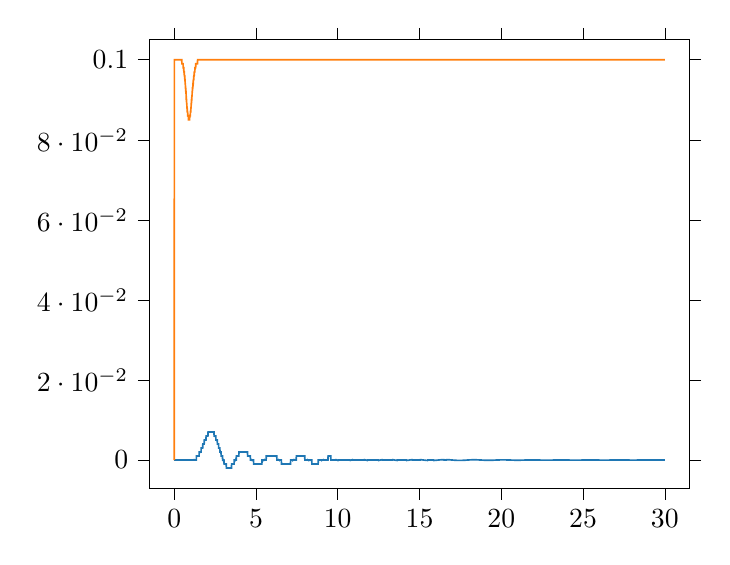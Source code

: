 % This file was created by tikzplotlib v0.9.1.
\begin{tikzpicture}

\definecolor{color0}{rgb}{0.122,0.467,0.706}
\definecolor{color1}{rgb}{1,0.498,0.055}

\begin{axis}[
tick align=outside,
tick pos=both,
x grid style={white!69.02!black},
xmin=-1.5, xmax=31.5,
xtick style={color=black},
y grid style={white!69.02!black},
ymin=-0.007, ymax=0.105,
ytick style={color=black}
]
\addplot [semithick, color0]
table {%
0 0
0.01 0
0.02 0
0.03 0
0.04 0
0.05 0
0.06 0
0.07 0
0.08 0
0.09 0
0.1 0
0.11 0
0.12 0
0.13 0
0.14 0
0.15 0
0.16 0
0.17 0
0.18 0
0.19 0
0.2 0
0.21 0
0.22 0
0.23 0
0.24 0
0.25 0
0.26 0
0.27 0
0.28 0
0.29 0
0.3 0
0.31 0
0.32 0
0.33 0
0.34 0
0.35 0
0.36 0
0.37 0
0.38 0
0.39 0
0.4 0
0.41 0
0.42 0
0.43 0
0.44 0
0.45 0
0.46 0
0.47 0
0.48 0
0.49 0
0.5 0
0.51 0
0.52 0
0.53 0
0.54 0
0.55 0
0.56 0
0.57 0
0.58 0
0.59 0
0.6 0
0.61 0
0.62 0
0.63 0
0.64 0
0.65 0
0.66 0
0.67 0
0.68 0
0.69 0
0.7 0
0.71 0
0.72 0
0.73 0
0.74 0
0.75 0
0.76 0
0.77 0
0.78 0
0.79 0
0.8 0
0.81 0
0.82 0
0.83 0
0.84 0
0.85 0
0.86 0
0.87 0
0.88 0
0.89 0
0.9 0
0.91 0
0.92 0
0.93 0
0.94 0
0.95 0
0.96 0
0.97 0
0.98 0
0.99 0
1 -4.393e-19
1.01 6.512e-09
1.02 6.882e-08
1.03 2.571e-07
1.04 6.431e-07
1.05 1.298e-06
1.06 2.292e-06
1.07 3.697e-06
1.08 5.584e-06
1.09 8.026e-06
1.1 1.109e-05
1.11 1.486e-05
1.12 1.939e-05
1.13 2.475e-05
1.14 3.103e-05
1.15 3.828e-05
1.16 4.657e-05
1.17 5.597e-05
1.18 6.655e-05
1.19 7.837e-05
1.2 9.149e-05
1.21 0.0
1.22 0.0
1.23 0.0
1.24 0.0
1.25 0.0
1.26 0.0
1.27 0.0
1.28 0.0
1.29 0.0
1.3 0.0
1.31 0.0
1.32 0.0
1.33 0.0
1.34 0.0
1.35 0.0
1.36 0.001
1.37 0.001
1.38 0.001
1.39 0.001
1.4 0.001
1.41 0.001
1.42 0.001
1.43 0.001
1.44 0.001
1.45 0.001
1.46 0.001
1.47 0.001
1.48 0.001
1.49 0.001
1.5 0.001
1.51 0.001
1.52 0.001
1.53 0.002
1.54 0.002
1.55 0.002
1.56 0.002
1.57 0.002
1.58 0.002
1.59 0.002
1.6 0.002
1.61 0.002
1.62 0.002
1.63 0.002
1.64 0.002
1.65 0.003
1.66 0.003
1.67 0.003
1.68 0.003
1.69 0.003
1.7 0.003
1.71 0.003
1.72 0.003
1.73 0.003
1.74 0.003
1.75 0.004
1.76 0.004
1.77 0.004
1.78 0.004
1.79 0.004
1.8 0.004
1.81 0.004
1.82 0.004
1.83 0.004
1.84 0.005
1.85 0.005
1.86 0.005
1.87 0.005
1.88 0.005
1.89 0.005
1.9 0.005
1.91 0.005
1.92 0.005
1.93 0.005
1.94 0.005
1.95 0.006
1.96 0.006
1.97 0.006
1.98 0.006
1.99 0.006
2 0.006
2.01 0.006
2.02 0.006
2.03 0.006
2.04 0.006
2.05 0.006
2.06 0.006
2.07 0.007
2.08 0.007
2.09 0.007
2.1 0.007
2.11 0.007
2.12 0.007
2.13 0.007
2.14 0.007
2.15 0.007
2.16 0.007
2.17 0.007
2.18 0.007
2.19 0.007
2.2 0.007
2.21 0.007
2.22 0.007
2.23 0.007
2.24 0.007
2.25 0.007
2.26 0.007
2.27 0.007
2.28 0.007
2.29 0.007
2.3 0.007
2.31 0.007
2.32 0.007
2.33 0.007
2.34 0.007
2.35 0.007
2.36 0.007
2.37 0.007
2.38 0.007
2.39 0.007
2.4 0.007
2.41 0.007
2.42 0.007
2.43 0.007
2.44 0.006
2.45 0.006
2.46 0.006
2.47 0.006
2.48 0.006
2.49 0.006
2.5 0.006
2.51 0.006
2.52 0.006
2.53 0.006
2.54 0.006
2.55 0.005
2.56 0.005
2.57 0.005
2.58 0.005
2.59 0.005
2.6 0.005
2.61 0.005
2.62 0.005
2.63 0.005
2.64 0.004
2.65 0.004
2.66 0.004
2.67 0.004
2.68 0.004
2.69 0.004
2.7 0.004
2.71 0.004
2.72 0.003
2.73 0.003
2.74 0.003
2.75 0.003
2.76 0.003
2.77 0.003
2.78 0.003
2.79 0.003
2.8 0.002
2.81 0.002
2.82 0.002
2.83 0.002
2.84 0.002
2.85 0.002
2.86 0.002
2.87 0.001
2.88 0.001
2.89 0.001
2.9 0.001
2.91 0.001
2.92 0.001
2.93 0.001
2.94 0.001
2.95 0.001
2.96 0.0
2.97 0.0
2.98 0.0
2.99 5.928e-05
3.0 -4.742e-05
3.01 -0.0
3.02 -0.0
3.03 -0.0
3.04 -0.0
3.05 -0.001
3.06 -0.001
3.07 -0.001
3.08 -0.001
3.09 -0.001
3.1 -0.001
3.11 -0.001
3.12 -0.001
3.13 -0.001
3.14 -0.001
3.15 -0.001
3.16 -0.001
3.17 -0.001
3.18 -0.001
3.19 -0.002
3.2 -0.002
3.21 -0.002
3.22 -0.002
3.23 -0.002
3.24 -0.002
3.25 -0.002
3.26 -0.002
3.27 -0.002
3.28 -0.002
3.29 -0.002
3.3 -0.002
3.31 -0.002
3.32 -0.002
3.33 -0.002
3.34 -0.002
3.35 -0.002
3.36 -0.002
3.37 -0.002
3.38 -0.002
3.39 -0.002
3.4 -0.002
3.41 -0.002
3.42 -0.002
3.43 -0.002
3.44 -0.002
3.45 -0.002
3.46 -0.002
3.47 -0.002
3.48 -0.002
3.49 -0.002
3.5 -0.002
3.51 -0.001
3.52 -0.001
3.53 -0.001
3.54 -0.001
3.55 -0.001
3.56 -0.001
3.57 -0.001
3.58 -0.001
3.59 -0.001
3.6 -0.001
3.61 -0.001
3.62 -0.001
3.63 -0.001
3.64 -0.001
3.65 -0.001
3.66 -0.001
3.67 -0.0
3.68 -0.0
3.69 -0.0
3.7 -0.0
3.71 -0.0
3.72 -9.144e-05
3.73 -1.668e-05
3.74 5.82e-05
3.75 0.0
3.76 0.0
3.77 0.0
3.78 0.0
3.79 0.0
3.8 0.001
3.81 0.001
3.82 0.001
3.83 0.001
3.84 0.001
3.85 0.001
3.86 0.001
3.87 0.001
3.88 0.001
3.89 0.001
3.9 0.001
3.91 0.001
3.92 0.001
3.93 0.001
3.94 0.001
3.95 0.001
3.96 0.002
3.97 0.002
3.98 0.002
3.99 0.002
4.0 0.002
4.01 0.002
4.02 0.002
4.03 0.002
4.04 0.002
4.05 0.002
4.06 0.002
4.07 0.002
4.08 0.002
4.09 0.002
4.1 0.002
4.11 0.002
4.12 0.002
4.13 0.002
4.14 0.002
4.15 0.002
4.16 0.002
4.17 0.002
4.18 0.002
4.19 0.002
4.2 0.002
4.21 0.002
4.22 0.002
4.23 0.002
4.24 0.002
4.25 0.002
4.26 0.002
4.27 0.002
4.28 0.002
4.29 0.002
4.3 0.002
4.31 0.002
4.32 0.002
4.33 0.002
4.34 0.002
4.35 0.002
4.36 0.002
4.37 0.002
4.38 0.002
4.39 0.002
4.4 0.002
4.41 0.002
4.42 0.002
4.43 0.002
4.44 0.002
4.45 0.002
4.46 0.002
4.47 0.002
4.48 0.002
4.49 0.001
4.5 0.001
4.51 0.001
4.52 0.001
4.53 0.001
4.54 0.001
4.55 0.001
4.56 0.001
4.57 0.001
4.58 0.001
4.59 0.001
4.6 0.001
4.61 0.001
4.62 0.001
4.63 0.001
4.64 0.001
4.65 0.001
4.66 0.0
4.67 0.0
4.68 0.0
4.69 0.0
4.7 0.0
4.71 0.0
4.72 0.0
4.73 0.0
4.74 5.021e-05
4.75 -3.149e-06
4.76 -5.569e-05
4.77 -0.0
4.78 -0.0
4.79 -0.0
4.8 -0.0
4.81 -0.0
4.82 -0.0
4.83 -0.0
4.84 -0.0
4.85 -0.0
4.86 -0.001
4.87 -0.001
4.88 -0.001
4.89 -0.001
4.9 -0.001
4.91 -0.001
4.92 -0.001
4.93 -0.001
4.94 -0.001
4.95 -0.001
4.96 -0.001
4.97 -0.001
4.98 -0.001
4.99 -0.001
5.0 -0.001
5.01 -0.001
5.02 -0.001
5.03 -0.001
5.04 -0.001
5.05 -0.001
5.06 -0.001
5.07 -0.001
5.08 -0.001
5.09 -0.001
5.1 -0.001
5.11 -0.001
5.12 -0.001
5.13 -0.001
5.14 -0.001
5.15 -0.001
5.16 -0.001
5.17 -0.001
5.18 -0.001
5.19 -0.001
5.2 -0.001
5.21 -0.001
5.22 -0.001
5.23 -0.001
5.24 -0.001
5.25 -0.001
5.26 -0.001
5.27 -0.001
5.28 -0.001
5.29 -0.001
5.3 -0.001
5.31 -0.001
5.32 -0.001
5.33 -0.001
5.34 -0.001
5.35 -0.001
5.36 -0.001
5.37 -0.0
5.38 -0.0
5.39 -0.0
5.4 -0.0
5.41 -0.0
5.42 -0.0
5.43 -0.0
5.44 -0.0
5.45 -0.0
5.46 -0.0
5.47 -0.0
5.48 -6.276e-05
5.49 -2.182e-05
5.5 1.92e-05
5.51 6.023e-05
5.52 0.0
5.53 0.0
5.54 0.0
5.55 0.0
5.56 0.0
5.57 0.0
5.58 0.0
5.59 0.0
5.6 0.0
5.61 0.0
5.62 0.0
5.63 0.001
5.64 0.001
5.65 0.001
5.66 0.001
5.67 0.001
5.68 0.001
5.69 0.001
5.7 0.001
5.71 0.001
5.72 0.001
5.73 0.001
5.74 0.001
5.75 0.001
5.76 0.001
5.77 0.001
5.78 0.001
5.79 0.001
5.8 0.001
5.81 0.001
5.82 0.001
5.83 0.001
5.84 0.001
5.85 0.001
5.86 0.001
5.87 0.001
5.88 0.001
5.89 0.001
5.9 0.001
5.91 0.001
5.92 0.001
5.93 0.001
5.94 0.001
5.95 0.001
5.96 0.001
5.97 0.001
5.98 0.001
5.99 0.001
6.0 0.001
6.01 0.001
6.02 0.001
6.03 0.001
6.04 0.001
6.05 0.001
6.06 0.001
6.07 0.001
6.08 0.001
6.09 0.001
6.1 0.001
6.11 0.001
6.12 0.001
6.13 0.001
6.14 0.001
6.15 0.001
6.16 0.001
6.17 0.001
6.18 0.001
6.19 0.001
6.2 0.001
6.21 0.001
6.22 0.001
6.23 0.001
6.24 0.001
6.25 0.001
6.26 0.001
6.27 0.001
6.28 0.0
6.29 0.0
6.3 0.0
6.31 0.0
6.32 0.0
6.33 0.0
6.34 0.0
6.35 0.0
6.36 0.0
6.37 0.0
6.38 0.0
6.39 6.609e-05
6.4 2.913e-05
6.41 -7.693e-06
6.42 -4.433e-05
6.43 -8.074e-05
6.44 -0.0
6.45 -0.0
6.46 -0.0
6.47 -0.0
6.48 -0.0
6.49 -0.0
6.5 -0.0
6.51 -0.0
6.52 -0.0
6.53 -0.0
6.54 -0.0
6.55 -0.0
6.56 -0.001
6.57 -0.001
6.58 -0.001
6.59 -0.001
6.6 -0.001
6.61 -0.001
6.62 -0.001
6.63 -0.001
6.64 -0.001
6.65 -0.001
6.66 -0.001
6.67 -0.001
6.68 -0.001
6.69 -0.001
6.7 -0.001
6.71 -0.001
6.72 -0.001
6.73 -0.001
6.74 -0.001
6.75 -0.001
6.76 -0.001
6.77 -0.001
6.78 -0.001
6.79 -0.001
6.8 -0.001
6.81 -0.001
6.82 -0.001
6.83 -0.001
6.84 -0.001
6.85 -0.001
6.86 -0.001
6.87 -0.001
6.88 -0.001
6.89 -0.001
6.9 -0.001
6.91 -0.001
6.92 -0.001
6.93 -0.001
6.94 -0.001
6.95 -0.001
6.96 -0.001
6.97 -0.001
6.98 -0.001
6.99 -0.001
7.0 -0.001
7.01 -0.001
7.02 -0.001
7.03 -0.001
7.04 -0.001
7.05 -0.001
7.06 -0.001
7.07 -0.001
7.08 -0.001
7.09 -0.001
7.1 -0.001
7.11 -0.001
7.12 -0.0
7.13 -0.0
7.14 -0.0
7.15 -0.0
7.16 -0.0
7.17 -0.0
7.18 -0.0
7.19 -0.0
7.2 -0.0
7.21 -0.0
7.22 -0.0
7.23 -0.0
7.24 -0.0
7.25 -9.858e-05
7.26 -6.763e-05
7.27 -3.67e-05
7.28 -5.82e-06
7.29 2.496e-05
7.3 5.561e-05
7.31 8.609e-05
7.32 0.0
7.33 0.0
7.34 0.0
7.35 0.0
7.36 0.0
7.37 0.0
7.38 0.0
7.39 0.0
7.4 0.0
7.41 0.0
7.42 0.0
7.43 0.0
7.44 0.0
7.45 0.0
7.46 0.0
7.47 0.001
7.48 0.001
7.49 0.001
7.5 0.001
7.51 0.001
7.52 0.001
7.53 0.001
7.54 0.001
7.55 0.001
7.56 0.001
7.57 0.001
7.58 0.001
7.59 0.001
7.6 0.001
7.61 0.001
7.62 0.001
7.63 0.001
7.64 0.001
7.65 0.001
7.66 0.001
7.67 0.001
7.68 0.001
7.69 0.001
7.7 0.001
7.71 0.001
7.72 0.001
7.73 0.001
7.74 0.001
7.75 0.001
7.76 0.001
7.77 0.001
7.78 0.001
7.79 0.001
7.8 0.001
7.81 0.001
7.82 0.001
7.83 0.001
7.84 0.001
7.85 0.001
7.86 0.001
7.87 0.001
7.88 0.001
7.89 0.001
7.9 0.001
7.91 0.001
7.92 0.001
7.93 0.001
7.94 0.001
7.95 0.001
7.96 0.001
7.97 0.001
7.98 0.001
7.99 0.0
8.0 0.0
8.01 0.0
8.02 0.0
8.03 0.0
8.04 0.0
8.05 0.0
8.06 0.0
8.07 0.0
8.08 0.0
8.09 0.0
8.1 0.0
8.11 0.0
8.12 0.0
8.13 0.0
8.14 0.0
8.15 8.714e-05
8.16 6.144e-05
8.17 3.579e-05
8.18 1.023e-05
8.19 -1.522e-05
8.2 -4.051e-05
8.21 -6.563e-05
8.22 -9.054e-05
8.23 -0.0
8.24 -0.0
8.25 -0.0
8.26 -0.0
8.27 -0.0
8.28 -0.0
8.29 -0.0
8.3 -0.0
8.31 -0.0
8.32 -0.0
8.33 -0.0
8.34 -0.0
8.35 -0.0
8.36 -0.0
8.37 -0.0
8.38 -0.0
8.39 -0.0
8.4 -0.0
8.41 -0.0
8.42 -0.001
8.43 -0.001
8.44 -0.001
8.45 -0.001
8.46 -0.001
8.47 -0.001
8.48 -0.001
8.49 -0.001
8.5 -0.001
8.51 -0.001
8.52 -0.001
8.53 -0.001
8.54 -0.001
8.55 -0.001
8.56 -0.001
8.57 -0.001
8.58 -0.001
8.59 -0.001
8.6 -0.001
8.61 -0.001
8.62 -0.001
8.63 -0.001
8.64 -0.001
8.65 -0.001
8.66 -0.001
8.67 -0.001
8.68 -0.001
8.69 -0.001
8.7 -0.001
8.71 -0.001
8.72 -0.001
8.73 -0.001
8.74 -0.001
8.75 -0.001
8.76 -0.001
8.77 -0.001
8.78 -0.001
8.79 -0.001
8.8 -0.001
8.81 -0.0
8.82 -0.0
8.83 -0.0
8.84 -0.0
8.85 -0.0
8.86 -0.0
8.87 -0.0
8.88 -0.0
8.89 -0.0
8.9 -0.0
8.91 -0.0
8.92 -0.0
8.93 -0.0
8.94 -0.0
8.95 -0.0
8.96 -0.0
8.97 -0.0
8.98 -0.0
8.99 -0.0
9.0 -0.0
9.01 -0.0
9.02 -9.872e-05
9.03 -7.799e-05
9.04 -5.726e-05
9.05 -3.655e-05
9.06 -1.589e-05
9.07 4.693e-06
9.08 2.517e-05
9.09 4.552e-05
9.1 6.572e-05
9.11 8.574e-05
9.12 0.0
9.13 0.0
9.14 0.0
9.15 0.0
9.16 0.0
9.17 0.0
9.18 0.0
9.19 0.0
9.2 0.0
9.21 0.0
9.22 0.0
9.23 0.0
9.24 0.0
9.25 0.0
9.26 0.0
9.27 0.0
9.28 0.0
9.29 0.0
9.3 0.0
9.31 0.0
9.32 0.0
9.33 0.0
9.34 0.0
9.35 0.0
9.36 0.0
9.37 0.0
9.38 0.0
9.39 0.0
9.4 0.0
9.41 0.001
9.42 0.001
9.43 0.001
9.44 0.001
9.45 0.001
9.46 0.001
9.47 0.001
9.48 0.001
9.49 0.001
9.5 0.001
9.51 0.001
9.52 0.001
9.53 0.001
9.54 0.001
9.55 0.001
9.56 0.001
9.57 0.001
9.58 0.0
9.59 0.0
9.6 0.0
9.61 0.0
9.62 0.0
9.63 0.0
9.64 0.0
9.65 0.0
9.66 0.0
9.67 0.0
9.68 0.0
9.69 0.0
9.7 0.0
9.71 0.0
9.72 0.0
9.73 0.0
9.74 0.0
9.75 0.0
9.76 0.0
9.77 0.0
9.78 0.0
9.79 0.0
9.8 0.0
9.81 0.0
9.82 0.0
9.83 0.0
9.84 0.0
9.85 0.0
9.86 0.0
9.87 0.0
9.88 0.0
9.89 0.0
9.9 8.681e-05
9.91 6.995e-05
9.92 5.309e-05
9.93 3.624e-05
9.94 1.942e-05
9.95 2.652e-06
9.96 -1.404e-05
9.97 -3.064e-05
9.98 -4.712e-05
9.99 -6.346e-05
10.0 -7.965e-05
10.01 -9.566e-05
10.02 -0.0
10.03 -0.0
10.04 -0.0
10.05 -0.0
10.06 -0.0
10.07 -0.0
10.08 -0.0
10.09 -0.0
10.1 -0.0
10.11 -0.0
10.12 -0.0
10.13 -0.0
10.14 -0.0
10.15 -0.0
10.16 -0.0
10.17 -0.0
10.18 -0.0
10.19 -0.0
10.2 -0.0
10.21 -0.0
10.22 -0.0
10.23 -0.0
10.24 -0.0
10.25 -0.0
10.26 -0.0
10.27 -0.0
10.28 -0.0
10.29 -0.0
10.3 -0.0
10.31 -0.0
10.32 -0.0
10.33 -0.0
10.34 -0.0
10.35 -0.0
10.36 -0.0
10.37 -0.0
10.38 -0.0
10.39 -0.0
10.4 -0.0
10.41 -0.0
10.42 -0.0
10.43 -0.0
10.44 -0.0
10.45 -0.0
10.46 -0.0
10.47 -0.0
10.48 -0.0
10.49 -0.0
10.5 -0.0
10.51 -0.0
10.52 -0.0
10.53 -0.0
10.54 -0.0
10.55 -0.0
10.56 -0.0
10.57 -0.0
10.58 -0.0
10.59 -0.0
10.6 -0.0
10.61 -0.0
10.62 -0.0
10.63 -0.0
10.64 -0.0
10.65 -0.0
10.66 -0.0
10.67 -0.0
10.68 -0.0
10.69 -0.0
10.7 -0.0
10.71 -0.0
10.72 -0.0
10.73 -0.0
10.74 -0.0
10.75 -0.0
10.76 -0.0
10.77 -8.775e-05
10.78 -7.403e-05
10.79 -6.027e-05
10.8 -4.65e-05
10.81 -3.273e-05
10.82 -1.898e-05
10.83 -5.27e-06
10.84 8.389e-06
10.85 2.198e-05
10.86 3.547e-05
10.87 4.887e-05
10.88 6.214e-05
10.89 7.527e-05
10.9 8.825e-05
10.91 0.0
10.92 0.0
10.93 0.0
10.94 0.0
10.95 0.0
10.96 0.0
10.97 0.0
10.98 0.0
10.99 0.0
11.0 0.0
11.01 0.0
11.02 0.0
11.03 0.0
11.04 0.0
11.05 0.0
11.06 0.0
11.07 0.0
11.08 0.0
11.09 0.0
11.1 0.0
11.11 0.0
11.12 0.0
11.13 0.0
11.14 0.0
11.15 0.0
11.16 0.0
11.17 0.0
11.18 0.0
11.19 0.0
11.2 0.0
11.21 0.0
11.22 0.0
11.23 0.0
11.24 0.0
11.25 0.0
11.26 0.0
11.27 0.0
11.28 0.0
11.29 0.0
11.3 0.0
11.31 0.0
11.32 0.0
11.33 0.0
11.34 0.0
11.35 0.0
11.36 0.0
11.37 0.0
11.38 0.0
11.39 0.0
11.4 0.0
11.41 0.0
11.42 0.0
11.43 0.0
11.44 0.0
11.45 0.0
11.46 0.0
11.47 0.0
11.48 0.0
11.49 0.0
11.5 0.0
11.51 0.0
11.52 0.0
11.53 0.0
11.54 0.0
11.55 0.0
11.56 0.0
11.57 0.0
11.58 0.0
11.59 0.0
11.6 0.0
11.61 0.0
11.62 0.0
11.63 9.914e-05
11.64 8.801e-05
11.65 7.683e-05
11.66 6.559e-05
11.67 5.433e-05
11.68 4.305e-05
11.69 3.176e-05
11.7 2.048e-05
11.71 9.231e-06
11.72 -1.981e-06
11.73 -1.314e-05
11.74 -2.423e-05
11.75 -3.524e-05
11.76 -4.616e-05
11.77 -5.697e-05
11.78 -6.766e-05
11.79 -7.822e-05
11.8 -8.863e-05
11.81 -9.888e-05
11.82 -0.0
11.83 -0.0
11.84 -0.0
11.85 -0.0
11.86 -0.0
11.87 -0.0
11.88 -0.0
11.89 -0.0
11.9 -0.0
11.91 -0.0
11.92 -0.0
11.93 -0.0
11.94 -0.0
11.95 -0.0
11.96 -0.0
11.97 -0.0
11.98 -0.0
11.99 -0.0
12.0 -0.0
12.01 -0.0
12.02 -0.0
12.03 -0.0
12.04 -0.0
12.05 -0.0
12.06 -0.0
12.07 -0.0
12.08 -0.0
12.09 -0.0
12.1 -0.0
12.11 -0.0
12.12 -0.0
12.13 -0.0
12.14 -0.0
12.15 -0.0
12.16 -0.0
12.17 -0.0
12.18 -0.0
12.19 -0.0
12.2 -0.0
12.21 -0.0
12.22 -0.0
12.23 -0.0
12.24 -0.0
12.25 -0.0
12.26 -0.0
12.27 -0.0
12.28 -0.0
12.29 -0.0
12.3 -0.0
12.31 -0.0
12.32 -0.0
12.33 -0.0
12.34 -0.0
12.35 -0.0
12.36 -0.0
12.37 -0.0
12.38 -0.0
12.39 -0.0
12.4 -0.0
12.41 -0.0
12.42 -0.0
12.43 -0.0
12.44 -0.0
12.45 -0.0
12.46 -0.0
12.47 -0.0
12.48 -0.0
12.49 -0.0
12.5 -9.464e-05
12.51 -8.563e-05
12.52 -7.655e-05
12.53 -6.742e-05
12.54 -5.824e-05
12.55 -4.904e-05
12.56 -3.981e-05
12.57 -3.057e-05
12.58 -2.134e-05
12.59 -1.212e-05
12.6 -2.932e-06
12.61 6.221e-06
12.62 1.532e-05
12.63 2.437e-05
12.64 3.334e-05
12.65 4.223e-05
12.66 5.102e-05
12.67 5.971e-05
12.68 6.828e-05
12.69 7.673e-05
12.7 8.505e-05
12.71 9.322e-05
12.72 0.0
12.73 0.0
12.74 0.0
12.75 0.0
12.76 0.0
12.77 0.0
12.78 0.0
12.79 0.0
12.8 0.0
12.81 0.0
12.82 0.0
12.83 0.0
12.84 0.0
12.85 0.0
12.86 0.0
12.87 0.0
12.88 0.0
12.89 0.0
12.9 0.0
12.91 0.0
12.92 0.0
12.93 0.0
12.94 0.0
12.95 0.0
12.96 0.0
12.97 0.0
12.98 0.0
12.99 0.0
13.0 0.0
13.01 0.0
13.02 0.0
13.03 0.0
13.04 0.0
13.05 0.0
13.06 0.0
13.07 0.0
13.08 0.0
13.09 0.0
13.1 0.0
13.11 0.0
13.12 0.0
13.13 0.0
13.14 0.0
13.15 0.0
13.16 0.0
13.17 0.0
13.18 0.0
13.19 0.0
13.2 0.0
13.21 0.0
13.22 0.0
13.23 0.0
13.24 0.0
13.25 0.0
13.26 0.0
13.27 0.0
13.28 0.0
13.29 0.0
13.3 0.0
13.31 0.0
13.32 0.0
13.33 0.0
13.34 0.0
13.35 0.0
13.36 9.539e-05
13.37 8.821e-05
13.38 8.095e-05
13.39 7.362e-05
13.4 6.622e-05
13.41 5.878e-05
13.42 5.13e-05
13.43 4.379e-05
13.44 3.626e-05
13.45 2.872e-05
13.46 2.117e-05
13.47 1.363e-05
13.48 6.113e-06
13.49 -1.38e-06
13.5 -8.837e-06
13.51 -1.625e-05
13.52 -2.361e-05
13.53 -3.09e-05
13.54 -3.812e-05
13.55 -4.526e-05
13.56 -5.231e-05
13.57 -5.927e-05
13.58 -6.611e-05
13.59 -7.284e-05
13.6 -7.945e-05
13.61 -8.593e-05
13.62 -9.227e-05
13.63 -9.846e-05
13.64 -0.0
13.65 -0.0
13.66 -0.0
13.67 -0.0
13.68 -0.0
13.69 -0.0
13.7 -0.0
13.71 -0.0
13.72 -0.0
13.73 -0.0
13.74 -0.0
13.75 -0.0
13.76 -0.0
13.77 -0.0
13.78 -0.0
13.79 -0.0
13.8 -0.0
13.81 -0.0
13.82 -0.0
13.83 -0.0
13.84 -0.0
13.85 -0.0
13.86 -0.0
13.87 -0.0
13.88 -0.0
13.89 -0.0
13.9 -0.0
13.91 -0.0
13.92 -0.0
13.93 -0.0
13.94 -0.0
13.95 -0.0
13.96 -0.0
13.97 -0.0
13.98 -0.0
13.99 -0.0
14.0 -0.0
14.01 -0.0
14.02 -0.0
14.03 -0.0
14.04 -0.0
14.05 -0.0
14.06 -0.0
14.07 -0.0
14.08 -0.0
14.09 -0.0
14.1 -0.0
14.11 -0.0
14.12 -0.0
14.13 -0.0
14.14 -0.0
14.15 -0.0
14.16 -0.0
14.17 -0.0
14.18 -0.0
14.19 -0.0
14.2 -0.0
14.21 -9.759e-05
14.22 -9.201e-05
14.23 -8.633e-05
14.24 -8.058e-05
14.25 -7.474e-05
14.26 -6.885e-05
14.27 -6.289e-05
14.28 -5.687e-05
14.29 -5.082e-05
14.3 -4.472e-05
14.31 -3.86e-05
14.32 -3.246e-05
14.33 -2.631e-05
14.34 -2.015e-05
14.35 -1.399e-05
14.36 -7.843e-06
14.37 -1.714e-06
14.38 4.388e-06
14.39 1.046e-05
14.4 1.649e-05
14.41 2.246e-05
14.42 2.839e-05
14.43 3.425e-05
14.44 4.004e-05
14.45 4.575e-05
14.46 5.138e-05
14.47 5.692e-05
14.48 6.236e-05
14.49 6.77e-05
14.5 7.293e-05
14.51 7.804e-05
14.52 8.303e-05
14.53 8.789e-05
14.54 9.262e-05
14.55 9.721e-05
14.56 0.0
14.57 0.0
14.58 0.0
14.59 0.0
14.6 0.0
14.61 0.0
14.62 0.0
14.63 0.0
14.64 0.0
14.65 0.0
14.66 0.0
14.67 0.0
14.68 0.0
14.69 0.0
14.7 0.0
14.71 0.0
14.72 0.0
14.73 0.0
14.74 0.0
14.75 0.0
14.76 0.0
14.77 0.0
14.78 0.0
14.79 0.0
14.8 0.0
14.81 0.0
14.82 0.0
14.83 0.0
14.84 0.0
14.85 0.0
14.86 0.0
14.87 0.0
14.88 0.0
14.89 0.0
14.9 0.0
14.91 0.0
14.92 0.0
14.93 0.0
14.94 0.0
14.95 0.0
14.96 0.0
14.97 0.0
14.98 0.0
14.99 0.0
15.0 0.0
15.01 0.0
15.02 0.0
15.03 0.0
15.04 0.0
15.05 9.891e-05
15.06 9.475e-05
15.07 9.05e-05
15.08 8.615e-05
15.09 8.171e-05
15.1 7.719e-05
15.11 7.259e-05
15.12 6.792e-05
15.13 6.319e-05
15.14 5.84e-05
15.15 5.355e-05
15.16 4.866e-05
15.17 4.374e-05
15.18 3.878e-05
15.19 3.379e-05
15.2 2.878e-05
15.21 2.376e-05
15.22 1.874e-05
15.23 1.371e-05
15.24 8.686e-06
15.25 3.675e-06
15.26 -1.316e-06
15.27 -6.284e-06
15.28 -1.122e-05
15.29 -1.612e-05
15.3 -2.098e-05
15.31 -2.578e-05
15.32 -3.054e-05
15.33 -3.523e-05
15.34 -3.986e-05
15.35 -4.441e-05
15.36 -4.889e-05
15.37 -5.329e-05
15.38 -5.76e-05
15.39 -6.181e-05
15.4 -6.593e-05
15.41 -6.995e-05
15.42 -7.386e-05
15.43 -7.766e-05
15.44 -8.134e-05
15.45 -8.491e-05
15.46 -8.835e-05
15.47 -9.166e-05
15.48 -9.484e-05
15.49 -9.789e-05
15.5 -0.0
15.51 -0.0
15.52 -0.0
15.53 -0.0
15.54 -0.0
15.55 -0.0
15.56 -0.0
15.57 -0.0
15.58 -0.0
15.59 -0.0
15.6 -0.0
15.61 -0.0
15.62 -0.0
15.63 -0.0
15.64 -0.0
15.65 -0.0
15.66 -0.0
15.67 -0.0
15.68 -0.0
15.69 -0.0
15.7 -0.0
15.71 -0.0
15.72 -0.0
15.73 -0.0
15.74 -0.0
15.75 -0.0
15.76 -0.0
15.77 -0.0
15.78 -0.0
15.79 -0.0
15.8 -0.0
15.81 -0.0
15.82 -0.0
15.83 -0.0
15.84 -0.0
15.85 -0.0
15.86 -0.0
15.87 -0.0
15.88 -9.759e-05
15.89 -9.473e-05
15.9 -9.176e-05
15.91 -8.869e-05
15.92 -8.552e-05
15.93 -8.226e-05
15.94 -7.891e-05
15.95 -7.547e-05
15.96 -7.196e-05
15.97 -6.837e-05
15.98 -6.471e-05
15.99 -6.098e-05
16.0 -5.72e-05
16.01 -5.336e-05
16.02 -4.947e-05
16.03 -4.553e-05
16.04 -4.156e-05
16.05 -3.755e-05
16.06 -3.351e-05
16.07 -2.945e-05
16.08 -2.537e-05
16.09 -2.128e-05
16.1 -1.718e-05
16.11 -1.307e-05
16.12 -8.973e-06
16.13 -4.878e-06
16.14 -7.967e-07
16.15 3.267e-06
16.16 7.309e-06
16.17 1.132e-05
16.18 1.53e-05
16.19 1.925e-05
16.2 2.315e-05
16.21 2.7e-05
16.22 3.08e-05
16.23 3.455e-05
16.24 3.823e-05
16.25 4.185e-05
16.26 4.54e-05
16.27 4.888e-05
16.28 5.228e-05
16.29 5.56e-05
16.3 5.883e-05
16.31 6.197e-05
16.32 6.502e-05
16.33 6.797e-05
16.34 7.083e-05
16.35 7.358e-05
16.36 7.623e-05
16.37 7.876e-05
16.38 8.119e-05
16.39 8.35e-05
16.4 8.57e-05
16.41 8.778e-05
16.42 8.974e-05
16.43 9.157e-05
16.44 9.328e-05
16.45 9.487e-05
16.46 9.633e-05
16.47 9.766e-05
16.48 9.886e-05
16.49 9.993e-05
16.5 0.0
16.51 0.0
16.52 0.0
16.53 0.0
16.54 0.0
16.55 0.0
16.56 0.0
16.57 0.0
16.58 0.0
16.59 0.0
16.6 0.0
16.61 0.0
16.62 0.0
16.63 0.0
16.64 0.0
16.65 9.922e-05
16.66 9.81e-05
16.67 9.685e-05
16.68 9.549e-05
16.69 9.402e-05
16.7 9.243e-05
16.71 9.073e-05
16.72 8.893e-05
16.73 8.702e-05
16.74 8.501e-05
16.75 8.29e-05
16.76 8.07e-05
16.77 7.841e-05
16.78 7.603e-05
16.79 7.356e-05
16.8 7.101e-05
16.81 6.838e-05
16.82 6.568e-05
16.83 6.291e-05
16.84 6.007e-05
16.85 5.717e-05
16.86 5.421e-05
16.87 5.119e-05
16.88 4.813e-05
16.89 4.501e-05
16.9 4.186e-05
16.91 3.866e-05
16.92 3.543e-05
16.93 3.218e-05
16.94 2.889e-05
16.95 2.559e-05
16.96 2.227e-05
16.97 1.893e-05
16.98 1.559e-05
16.99 1.224e-05
17.0 8.889e-06
17.01 5.545e-06
17.02 2.21e-06
17.03 -1.114e-06
17.04 -4.42e-06
17.05 -7.706e-06
17.06 -1.097e-05
17.07 -1.42e-05
17.08 -1.74e-05
17.09 -2.056e-05
17.1 -2.368e-05
17.11 -2.676e-05
17.12 -2.979e-05
17.13 -3.277e-05
17.14 -3.569e-05
17.15 -3.856e-05
17.16 -4.136e-05
17.17 -4.41e-05
17.18 -4.677e-05
17.19 -4.937e-05
17.2 -5.189e-05
17.21 -5.434e-05
17.22 -5.67e-05
17.23 -5.899e-05
17.24 -6.119e-05
17.25 -6.33e-05
17.26 -6.532e-05
17.27 -6.725e-05
17.28 -6.909e-05
17.29 -7.083e-05
17.3 -7.247e-05
17.31 -7.402e-05
17.32 -7.546e-05
17.33 -7.68e-05
17.34 -7.804e-05
17.35 -7.917e-05
17.36 -8.02e-05
17.37 -8.113e-05
17.38 -8.194e-05
17.39 -8.265e-05
17.4 -8.325e-05
17.41 -8.375e-05
17.42 -8.413e-05
17.43 -8.441e-05
17.44 -8.458e-05
17.45 -8.464e-05
17.46 -8.459e-05
17.47 -8.444e-05
17.48 -8.418e-05
17.49 -8.382e-05
17.5 -8.335e-05
17.51 -8.278e-05
17.52 -8.211e-05
17.53 -8.134e-05
17.54 -8.047e-05
17.55 -7.95e-05
17.56 -7.843e-05
17.57 -7.727e-05
17.58 -7.602e-05
17.59 -7.468e-05
17.6 -7.324e-05
17.61 -7.173e-05
17.62 -7.013e-05
17.63 -6.845e-05
17.64 -6.669e-05
17.65 -6.485e-05
17.66 -6.294e-05
17.67 -6.096e-05
17.68 -5.891e-05
17.69 -5.68e-05
17.7 -5.462e-05
17.71 -5.239e-05
17.72 -5.01e-05
17.73 -4.775e-05
17.74 -4.536e-05
17.75 -4.292e-05
17.76 -4.044e-05
17.77 -3.792e-05
17.78 -3.536e-05
17.79 -3.277e-05
17.8 -3.015e-05
17.81 -2.75e-05
17.82 -2.483e-05
17.83 -2.214e-05
17.84 -1.944e-05
17.85 -1.673e-05
17.86 -1.4e-05
17.87 -1.127e-05
17.88 -8.54e-06
17.89 -5.811e-06
17.9 -3.086e-06
17.91 -3.708e-07
17.92 2.333e-06
17.93 5.021e-06
17.94 7.69e-06
17.95 1.034e-05
17.96 1.296e-05
17.97 1.555e-05
17.98 1.812e-05
17.99 2.064e-05
18 2.313e-05
18.01 2.558e-05
18.02 2.799e-05
18.03 3.035e-05
18.04 3.266e-05
18.05 3.491e-05
18.06 3.712e-05
18.07 3.926e-05
18.08 4.135e-05
18.09 4.338e-05
18.1 4.534e-05
18.11 4.723e-05
18.12 4.906e-05
18.13 5.081e-05
18.14 5.25e-05
18.15 5.411e-05
18.16 5.564e-05
18.17 5.71e-05
18.18 5.847e-05
18.19 5.977e-05
18.2 6.099e-05
18.21 6.212e-05
18.22 6.317e-05
18.23 6.413e-05
18.24 6.501e-05
18.25 6.581e-05
18.26 6.651e-05
18.27 6.713e-05
18.28 6.766e-05
18.29 6.811e-05
18.3 6.846e-05
18.31 6.873e-05
18.32 6.891e-05
18.33 6.9e-05
18.34 6.901e-05
18.35 6.892e-05
18.36 6.875e-05
18.37 6.85e-05
18.38 6.815e-05
18.39 6.773e-05
18.4 6.722e-05
18.41 6.663e-05
18.42 6.595e-05
18.43 6.52e-05
18.44 6.437e-05
18.45 6.346e-05
18.46 6.247e-05
18.47 6.141e-05
18.48 6.028e-05
18.49 5.908e-05
18.5 5.78e-05
18.51 5.646e-05
18.52 5.506e-05
18.53 5.359e-05
18.54 5.206e-05
18.55 5.047e-05
18.56 4.883e-05
18.57 4.713e-05
18.58 4.538e-05
18.59 4.358e-05
18.6 4.173e-05
18.61 3.984e-05
18.62 3.791e-05
18.63 3.594e-05
18.64 3.393e-05
18.65 3.189e-05
18.66 2.982e-05
18.67 2.772e-05
18.68 2.559e-05
18.69 2.345e-05
18.7 2.128e-05
18.71 1.909e-05
18.72 1.69e-05
18.73 1.469e-05
18.74 1.247e-05
18.75 1.024e-05
18.76 8.018e-06
18.77 5.792e-06
18.78 3.569e-06
18.79 1.351e-06
18.8 -8.576e-07
18.81 -3.055e-06
18.82 -5.239e-06
18.83 -7.406e-06
18.84 -9.553e-06
18.85 -1.168e-05
18.86 -1.378e-05
18.87 -1.585e-05
18.88 -1.79e-05
18.89 -1.991e-05
18.9 -2.189e-05
18.91 -2.383e-05
18.92 -2.573e-05
18.93 -2.759e-05
18.94 -2.941e-05
18.95 -3.118e-05
18.96 -3.29e-05
18.97 -3.458e-05
18.98 -3.62e-05
18.99 -3.777e-05
19.0 -3.929e-05
19.01 -4.075e-05
19.02 -4.215e-05
19.03 -4.349e-05
19.04 -4.477e-05
19.05 -4.598e-05
19.06 -4.714e-05
19.07 -4.822e-05
19.08 -4.925e-05
19.09 -5.02e-05
19.1 -5.109e-05
19.11 -5.191e-05
19.12 -5.266e-05
19.13 -5.334e-05
19.14 -5.395e-05
19.15 -5.448e-05
19.16 -5.495e-05
19.17 -5.535e-05
19.18 -5.567e-05
19.19 -5.592e-05
19.2 -5.61e-05
19.21 -5.621e-05
19.22 -5.625e-05
19.23 -5.621e-05
19.24 -5.611e-05
19.25 -5.593e-05
19.26 -5.569e-05
19.27 -5.537e-05
19.28 -5.499e-05
19.29 -5.454e-05
19.3 -5.402e-05
19.31 -5.344e-05
19.32 -5.279e-05
19.33 -5.208e-05
19.34 -5.13e-05
19.35 -5.047e-05
19.36 -4.957e-05
19.37 -4.862e-05
19.38 -4.761e-05
19.39 -4.654e-05
19.4 -4.542e-05
19.41 -4.425e-05
19.42 -4.302e-05
19.43 -4.175e-05
19.44 -4.043e-05
19.45 -3.907e-05
19.46 -3.766e-05
19.47 -3.621e-05
19.48 -3.473e-05
19.49 -3.32e-05
19.5 -3.164e-05
19.51 -3.005e-05
19.52 -2.843e-05
19.53 -2.678e-05
19.54 -2.51e-05
19.55 -2.34e-05
19.56 -2.168e-05
19.57 -1.994e-05
19.58 -1.818e-05
19.59 -1.641e-05
19.6 -1.462e-05
19.61 -1.282e-05
19.62 -1.102e-05
19.63 -9.209e-06
19.64 -7.395e-06
19.65 -5.581e-06
19.66 -3.768e-06
19.67 -1.959e-06
19.68 -1.556e-07
19.69 1.64e-06
19.7 3.425e-06
19.71 5.197e-06
19.72 6.954e-06
19.73 8.695e-06
19.74 1.042e-05
19.75 1.212e-05
19.76 1.379e-05
19.77 1.545e-05
19.78 1.707e-05
19.79 1.867e-05
19.8 2.023e-05
19.81 2.176e-05
19.82 2.326e-05
19.83 2.472e-05
19.84 2.615e-05
19.85 2.753e-05
19.86 2.887e-05
19.87 3.017e-05
19.88 3.143e-05
19.89 3.264e-05
19.9 3.38e-05
19.91 3.492e-05
19.92 3.598e-05
19.93 3.7e-05
19.94 3.796e-05
19.95 3.887e-05
19.96 3.973e-05
19.97 4.054e-05
19.98 4.129e-05
19.99 4.198e-05
20.0 4.262e-05
20.01 4.32e-05
20.02 4.372e-05
20.03 4.419e-05
20.04 4.459e-05
20.05 4.494e-05
20.06 4.524e-05
20.07 4.547e-05
20.08 4.564e-05
20.09 4.576e-05
20.1 4.582e-05
20.11 4.581e-05
20.12 4.576e-05
20.13 4.564e-05
20.14 4.547e-05
20.15 4.524e-05
20.16 4.495e-05
20.17 4.461e-05
20.18 4.421e-05
20.19 4.376e-05
20.2 4.326e-05
20.21 4.271e-05
20.22 4.21e-05
20.23 4.144e-05
20.24 4.073e-05
20.25 3.998e-05
20.26 3.918e-05
20.27 3.833e-05
20.28 3.744e-05
20.29 3.65e-05
20.3 3.553e-05
20.31 3.451e-05
20.32 3.345e-05
20.33 3.236e-05
20.34 3.123e-05
20.35 3.007e-05
20.36 2.887e-05
20.37 2.764e-05
20.38 2.639e-05
20.39 2.51e-05
20.4 2.379e-05
20.41 2.246e-05
20.42 2.11e-05
20.43 1.973e-05
20.44 1.833e-05
20.45 1.692e-05
20.46 1.549e-05
20.47 1.405e-05
20.48 1.26e-05
20.49 1.114e-05
20.5 9.677e-06
20.51 8.205e-06
20.52 6.729e-06
20.53 5.251e-06
20.54 3.774e-06
20.55 2.299e-06
20.56 8.275e-07
20.57 -6.38e-07
20.58 -2.096e-06
20.59 -3.544e-06
20.6 -4.982e-06
20.61 -6.406e-06
20.62 -7.816e-06
20.63 -9.209e-06
20.64 -1.058e-05
20.65 -1.194e-05
20.66 -1.327e-05
20.67 -1.458e-05
20.68 -1.587e-05
20.69 -1.713e-05
20.7 -1.837e-05
20.71 -1.957e-05
20.72 -2.074e-05
20.73 -2.189e-05
20.74 -2.3e-05
20.75 -2.407e-05
20.76 -2.511e-05
20.77 -2.611e-05
20.78 -2.708e-05
20.79 -2.801e-05
20.8 -2.889e-05
20.81 -2.974e-05
20.82 -3.054e-05
20.83 -3.131e-05
20.84 -3.203e-05
20.85 -3.27e-05
20.86 -3.333e-05
20.87 -3.392e-05
20.88 -3.446e-05
20.89 -3.496e-05
20.9 -3.541e-05
20.91 -3.581e-05
20.92 -3.616e-05
20.93 -3.647e-05
20.94 -3.673e-05
20.95 -3.694e-05
20.96 -3.71e-05
20.97 -3.722e-05
20.98 -3.729e-05
20.99 -3.731e-05
21.0 -3.729e-05
21.01 -3.722e-05
21.02 -3.71e-05
21.03 -3.693e-05
21.04 -3.672e-05
21.05 -3.646e-05
21.06 -3.616e-05
21.07 -3.582e-05
21.08 -3.543e-05
21.09 -3.499e-05
21.1 -3.452e-05
21.11 -3.4e-05
21.12 -3.345e-05
21.13 -3.285e-05
21.14 -3.222e-05
21.15 -3.154e-05
21.16 -3.084e-05
21.17 -3.009e-05
21.18 -2.931e-05
21.19 -2.85e-05
21.2 -2.765e-05
21.21 -2.678e-05
21.22 -2.587e-05
21.23 -2.494e-05
21.24 -2.397e-05
21.25 -2.299e-05
21.26 -2.198e-05
21.27 -2.094e-05
21.28 -1.988e-05
21.29 -1.881e-05
21.3 -1.771e-05
21.31 -1.66e-05
21.32 -1.547e-05
21.33 -1.433e-05
21.34 -1.317e-05
21.35 -1.201e-05
21.36 -1.083e-05
21.37 -9.644e-06
21.38 -8.452e-06
21.39 -7.256e-06
21.4 -6.055e-06
21.41 -4.853e-06
21.42 -3.65e-06
21.43 -2.448e-06
21.44 -1.248e-06
21.45 -5.293e-08
21.46 1.137e-06
21.47 2.32e-06
21.48 3.495e-06
21.49 4.659e-06
21.5 5.813e-06
21.51 6.954e-06
21.52 8.08e-06
21.53 9.191e-06
21.54 1.029e-05
21.55 1.136e-05
21.56 1.242e-05
21.57 1.346e-05
21.58 1.447e-05
21.59 1.546e-05
21.6 1.643e-05
21.61 1.737e-05
21.62 1.829e-05
21.63 1.918e-05
21.64 2.004e-05
21.65 2.087e-05
21.66 2.167e-05
21.67 2.244e-05
21.68 2.318e-05
21.69 2.388e-05
21.7 2.455e-05
21.71 2.519e-05
21.72 2.579e-05
21.73 2.636e-05
21.74 2.689e-05
21.75 2.739e-05
21.76 2.784e-05
21.77 2.826e-05
21.78 2.865e-05
21.79 2.899e-05
21.8 2.93e-05
21.81 2.957e-05
21.82 2.98e-05
21.83 2.999e-05
21.84 3.014e-05
21.85 3.025e-05
21.86 3.033e-05
21.87 3.037e-05
21.88 3.036e-05
21.89 3.032e-05
21.9 3.024e-05
21.91 3.013e-05
21.92 2.997e-05
21.93 2.978e-05
21.94 2.955e-05
21.95 2.929e-05
21.96 2.899e-05
21.97 2.865e-05
21.98 2.828e-05
21.99 2.788e-05
22.0 2.744e-05
22.01 2.697e-05
22.02 2.647e-05
22.03 2.594e-05
22.04 2.538e-05
22.05 2.478e-05
22.06 2.416e-05
22.07 2.351e-05
22.08 2.284e-05
22.09 2.214e-05
22.1 2.141e-05
22.11 2.066e-05
22.12 1.989e-05
22.13 1.91e-05
22.14 1.828e-05
22.15 1.745e-05
22.16 1.66e-05
22.17 1.573e-05
22.18 1.485e-05
22.19 1.395e-05
22.2 1.303e-05
22.21 1.211e-05
22.22 1.117e-05
22.23 1.023e-05
22.24 9.275e-06
22.25 8.314e-06
22.26 7.347e-06
22.27 6.375e-06
22.28 5.399e-06
22.29 4.422e-06
22.3 3.443e-06
22.31 2.464e-06
22.32 1.487e-06
22.33 5.126e-07
22.34 -4.579e-07
22.35 -1.423e-06
22.36 -2.383e-06
22.37 -3.334e-06
22.38 -4.277e-06
22.39 -5.211e-06
22.4 -6.133e-06
22.41 -7.043e-06
22.42 -7.94e-06
22.43 -8.823e-06
22.44 -9.691e-06
22.45 -1.054e-05
22.46 -1.138e-05
22.47 -1.219e-05
22.48 -1.299e-05
22.49 -1.377e-05
22.5 -1.452e-05
22.51 -1.525e-05
22.52 -1.597e-05
22.53 -1.665e-05
22.54 -1.732e-05
22.55 -1.795e-05
22.56 -1.857e-05
22.57 -1.915e-05
22.58 -1.971e-05
22.59 -2.025e-05
22.6 -2.075e-05
22.61 -2.122e-05
22.62 -2.167e-05
22.63 -2.209e-05
22.64 -2.247e-05
22.65 -2.283e-05
22.66 -2.316e-05
22.67 -2.345e-05
22.68 -2.372e-05
22.69 -2.395e-05
22.7 -2.415e-05
22.71 -2.432e-05
22.72 -2.446e-05
22.73 -2.457e-05
22.74 -2.465e-05
22.75 -2.469e-05
22.76 -2.47e-05
22.77 -2.469e-05
22.78 -2.464e-05
22.79 -2.456e-05
22.8 -2.445e-05
22.81 -2.431e-05
22.82 -2.413e-05
22.83 -2.393e-05
22.84 -2.37e-05
22.85 -2.344e-05
22.86 -2.316e-05
22.87 -2.284e-05
22.88 -2.25e-05
22.89 -2.213e-05
22.9 -2.173e-05
22.91 -2.131e-05
22.92 -2.087e-05
22.93 -2.04e-05
22.94 -1.99e-05
22.95 -1.938e-05
22.96 -1.885e-05
22.97 -1.829e-05
22.98 -1.77e-05
22.99 -1.71e-05
23.0 -1.649e-05
23.01 -1.585e-05
23.02 -1.519e-05
23.03 -1.452e-05
23.04 -1.384e-05
23.05 -1.314e-05
23.06 -1.243e-05
23.07 -1.17e-05
23.08 -1.096e-05
23.09 -1.022e-05
23.1 -9.459e-06
23.11 -8.693e-06
23.12 -7.921e-06
23.13 -7.142e-06
23.14 -6.358e-06
23.15 -5.569e-06
23.16 -4.777e-06
23.17 -3.982e-06
23.18 -3.187e-06
23.19 -2.391e-06
23.2 -1.595e-06
23.21 -8.016e-07
23.22 -1.067e-08
23.23 7.766e-07
23.24 1.559e-06
23.25 2.336e-06
23.26 3.107e-06
23.27 3.87e-06
23.28 4.624e-06
23.29 5.369e-06
23.3 6.104e-06
23.31 6.828e-06
23.32 7.539e-06
23.33 8.238e-06
23.34 8.923e-06
23.35 9.594e-06
23.36 1.025e-05
23.37 1.089e-05
23.38 1.151e-05
23.39 1.212e-05
23.4 1.27e-05
23.41 1.327e-05
23.42 1.382e-05
23.43 1.435e-05
23.44 1.486e-05
23.45 1.535e-05
23.46 1.581e-05
23.47 1.625e-05
23.48 1.668e-05
23.49 1.707e-05
23.5 1.745e-05
23.51 1.78e-05
23.52 1.812e-05
23.53 1.843e-05
23.54 1.87e-05
23.55 1.896e-05
23.56 1.918e-05
23.57 1.939e-05
23.58 1.956e-05
23.59 1.971e-05
23.6 1.984e-05
23.61 1.994e-05
23.62 2.001e-05
23.63 2.006e-05
23.64 2.008e-05
23.65 2.008e-05
23.66 2.005e-05
23.67 2.0e-05
23.68 1.992e-05
23.69 1.982e-05
23.7 1.969e-05
23.71 1.954e-05
23.72 1.937e-05
23.73 1.917e-05
23.74 1.894e-05
23.75 1.87e-05
23.76 1.843e-05
23.77 1.814e-05
23.78 1.783e-05
23.79 1.75e-05
23.8 1.714e-05
23.81 1.677e-05
23.82 1.638e-05
23.83 1.597e-05
23.84 1.554e-05
23.85 1.509e-05
23.86 1.463e-05
23.87 1.414e-05
23.88 1.365e-05
23.89 1.314e-05
23.9 1.261e-05
23.91 1.207e-05
23.92 1.152e-05
23.93 1.096e-05
23.94 1.038e-05
23.95 9.8e-06
23.96 9.205e-06
23.97 8.601e-06
23.98 7.99e-06
23.99 7.371e-06
24.0 6.746e-06
24.01 6.115e-06
24.02 5.48e-06
24.03 4.84e-06
24.04 4.198e-06
24.05 3.553e-06
24.06 2.906e-06
24.07 2.259e-06
24.08 1.612e-06
24.09 9.666e-07
24.1 3.225e-07
24.11 -3.189e-07
24.12 -9.57e-07
24.13 -1.591e-06
24.14 -2.22e-06
24.15 -2.843e-06
24.16 -3.459e-06
24.17 -4.069e-06
24.18 -4.67e-06
24.19 -5.263e-06
24.2 -5.846e-06
24.21 -6.419e-06
24.22 -6.981e-06
24.23 -7.532e-06
24.24 -8.071e-06
24.25 -8.597e-06
24.26 -9.11e-06
24.27 -9.609e-06
24.28 -1.009e-05
24.29 -1.056e-05
24.3 -1.102e-05
24.31 -1.145e-05
24.32 -1.188e-05
24.33 -1.228e-05
24.34 -1.267e-05
24.35 -1.304e-05
24.36 -1.339e-05
24.37 -1.372e-05
24.38 -1.403e-05
24.39 -1.433e-05
24.4 -1.46e-05
24.41 -1.486e-05
24.42 -1.509e-05
24.43 -1.531e-05
24.44 -1.55e-05
24.45 -1.568e-05
24.46 -1.583e-05
24.47 -1.596e-05
24.48 -1.607e-05
24.49 -1.616e-05
24.5 -1.624e-05
24.51 -1.628e-05
24.52 -1.631e-05
24.53 -1.632e-05
24.54 -1.631e-05
24.55 -1.628e-05
24.56 -1.622e-05
24.57 -1.615e-05
24.58 -1.605e-05
24.59 -1.594e-05
24.6 -1.581e-05
24.61 -1.565e-05
24.62 -1.548e-05
24.63 -1.529e-05
24.64 -1.508e-05
24.65 -1.486e-05
24.66 -1.461e-05
24.67 -1.435e-05
24.68 -1.407e-05
24.69 -1.378e-05
24.7 -1.347e-05
24.71 -1.314e-05
24.72 -1.28e-05
24.73 -1.244e-05
24.74 -1.207e-05
24.75 -1.169e-05
24.76 -1.129e-05
24.77 -1.088e-05
24.78 -1.046e-05
24.79 -1.003e-05
24.8 -9.583e-06
24.81 -9.13e-06
24.82 -8.667e-06
24.83 -8.196e-06
24.84 -7.717e-06
24.85 -7.23e-06
24.86 -6.736e-06
24.87 -6.236e-06
24.88 -5.731e-06
24.89 -5.22e-06
24.9 -4.706e-06
24.91 -4.188e-06
24.92 -3.667e-06
24.93 -3.144e-06
24.94 -2.619e-06
24.95 -2.094e-06
24.96 -1.568e-06
24.97 -1.043e-06
24.98 -5.189e-07
24.99 3.257e-09
25.0 5.23e-07
25.01 1.04e-06
25.02 1.553e-06
25.03 2.061e-06
25.04 2.565e-06
25.05 3.063e-06
25.06 3.554e-06
25.07 4.039e-06
25.08 4.517e-06
25.09 4.986e-06
25.1 5.447e-06
25.11 5.9e-06
25.12 6.342e-06
25.13 6.774e-06
25.14 7.196e-06
25.15 7.607e-06
25.16 8.006e-06
25.17 8.393e-06
25.18 8.768e-06
25.19 9.13e-06
25.2 9.479e-06
25.21 9.814e-06
25.22 1.014e-05
25.23 1.044e-05
25.24 1.073e-05
25.25 1.101e-05
25.26 1.127e-05
25.27 1.152e-05
25.28 1.175e-05
25.29 1.197e-05
25.3 1.217e-05
25.31 1.235e-05
25.32 1.251e-05
25.33 1.266e-05
25.34 1.28e-05
25.35 1.291e-05
25.36 1.301e-05
25.37 1.309e-05
25.38 1.316e-05
25.39 1.321e-05
25.4 1.324e-05
25.41 1.325e-05
25.42 1.325e-05
25.43 1.323e-05
25.44 1.32e-05
25.45 1.315e-05
25.46 1.308e-05
25.47 1.299e-05
25.48 1.289e-05
25.49 1.278e-05
25.5 1.264e-05
25.51 1.25e-05
25.52 1.233e-05
25.53 1.216e-05
25.54 1.197e-05
25.55 1.176e-05
25.56 1.154e-05
25.57 1.131e-05
25.58 1.106e-05
25.59 1.08e-05
25.6 1.053e-05
25.61 1.025e-05
25.62 9.951e-06
25.63 9.644e-06
25.64 9.327e-06
25.65 8.999e-06
25.66 8.662e-06
25.67 8.315e-06
25.68 7.96e-06
25.69 7.596e-06
25.7 7.224e-06
25.71 6.845e-06
25.72 6.459e-06
25.73 6.066e-06
25.74 5.668e-06
25.75 5.264e-06
25.76 4.856e-06
25.77 4.444e-06
25.78 4.028e-06
25.79 3.608e-06
25.8 3.186e-06
25.81 2.763e-06
25.82 2.337e-06
25.83 1.911e-06
25.84 1.484e-06
25.85 1.057e-06
25.86 6.315e-07
25.87 2.068e-07
25.88 -2.162e-07
25.89 -6.37e-07
25.9 -1.055e-06
25.91 -1.47e-06
25.92 -1.88e-06
25.93 -2.287e-06
25.94 -2.689e-06
25.95 -3.085e-06
25.96 -3.476e-06
25.97 -3.86e-06
25.98 -4.238e-06
25.99 -4.609e-06
26.0 -4.972e-06
26.01 -5.327e-06
26.02 -5.674e-06
26.03 -6.011e-06
26.04 -6.34e-06
26.05 -6.659e-06
26.06 -6.969e-06
26.07 -7.268e-06
26.08 -7.556e-06
26.09 -7.833e-06
26.1 -8.1e-06
26.11 -8.355e-06
26.12 -8.598e-06
26.13 -8.829e-06
26.14 -9.048e-06
26.15 -9.254e-06
26.16 -9.448e-06
26.17 -9.629e-06
26.18 -9.796e-06
26.19 -9.951e-06
26.2 -1.009e-05
26.21 -1.022e-05
26.22 -1.033e-05
26.23 -1.044e-05
26.24 -1.052e-05
26.25 -1.06e-05
26.26 -1.066e-05
26.27 -1.07e-05
26.28 -1.073e-05
26.29 -1.075e-05
26.3 -1.076e-05
26.31 -1.075e-05
26.32 -1.073e-05
26.33 -1.069e-05
26.34 -1.064e-05
26.35 -1.058e-05
26.36 -1.051e-05
26.37 -1.042e-05
26.38 -1.032e-05
26.39 -1.02e-05
26.4 -1.008e-05
26.41 -9.94e-06
26.42 -9.79e-06
26.43 -9.629e-06
26.44 -9.456e-06
26.45 -9.272e-06
26.46 -9.077e-06
26.47 -8.872e-06
26.48 -8.656e-06
26.49 -8.431e-06
26.5 -8.196e-06
26.51 -7.951e-06
26.52 -7.698e-06
26.53 -7.436e-06
26.54 -7.166e-06
26.55 -6.889e-06
26.56 -6.604e-06
26.57 -6.312e-06
26.58 -6.013e-06
26.59 -5.708e-06
26.6 -5.397e-06
26.61 -5.081e-06
26.62 -4.761e-06
26.63 -4.435e-06
26.64 -4.106e-06
26.65 -3.773e-06
26.66 -3.436e-06
26.67 -3.097e-06
26.68 -2.756e-06
26.69 -2.413e-06
26.7 -2.068e-06
26.71 -1.723e-06
26.72 -1.376e-06
26.73 -1.03e-06
26.74 -6.842e-07
26.75 -3.391e-07
26.76 4.891e-09
26.77 3.472e-07
26.78 6.875e-07
26.79 1.025e-06
26.8 1.36e-06
26.81 1.692e-06
26.82 2.02e-06
26.83 2.344e-06
26.84 2.663e-06
26.85 2.977e-06
26.86 3.287e-06
26.87 3.59e-06
26.88 3.888e-06
26.89 4.179e-06
26.9 4.464e-06
26.91 4.741e-06
26.92 5.012e-06
26.93 5.275e-06
26.94 5.53e-06
26.95 5.776e-06
26.96 6.014e-06
26.97 6.244e-06
26.98 6.465e-06
26.99 6.676e-06
27.0 6.878e-06
27.01 7.07e-06
27.02 7.253e-06
27.03 7.425e-06
27.04 7.587e-06
27.05 7.739e-06
27.06 7.88e-06
27.07 8.011e-06
27.08 8.131e-06
27.09 8.24e-06
27.1 8.339e-06
27.11 8.426e-06
27.12 8.502e-06
27.13 8.567e-06
27.14 8.621e-06
27.15 8.664e-06
27.16 8.696e-06
27.17 8.717e-06
27.18 8.726e-06
27.19 8.725e-06
27.2 8.712e-06
27.21 8.689e-06
27.22 8.654e-06
27.23 8.609e-06
27.24 8.553e-06
27.25 8.487e-06
27.26 8.41e-06
27.27 8.323e-06
27.28 8.226e-06
27.29 8.119e-06
27.3 8.003e-06
27.31 7.876e-06
27.32 7.741e-06
27.33 7.596e-06
27.34 7.442e-06
27.35 7.28e-06
27.36 7.109e-06
27.37 6.93e-06
27.38 6.743e-06
27.39 6.549e-06
27.4 6.347e-06
27.41 6.138e-06
27.42 5.922e-06
27.43 5.7e-06
27.44 5.472e-06
27.45 5.238e-06
27.46 4.998e-06
27.47 4.753e-06
27.48 4.504e-06
27.49 4.25e-06
27.5 3.991e-06
27.51 3.729e-06
27.52 3.464e-06
27.53 3.195e-06
27.54 2.923e-06
27.55 2.65e-06
27.56 2.374e-06
27.57 2.096e-06
27.58 1.817e-06
27.59 1.537e-06
27.6 1.257e-06
27.61 9.759e-07
27.62 6.952e-07
27.63 4.15e-07
27.64 1.355e-07
27.65 -1.428e-07
27.66 -4.196e-07
27.67 -6.945e-07
27.68 -9.673e-07
27.69 -1.238e-06
27.7 -1.505e-06
27.71 -1.769e-06
27.72 -2.03e-06
27.73 -2.287e-06
27.74 -2.54e-06
27.75 -2.788e-06
27.76 -3.032e-06
27.77 -3.271e-06
27.78 -3.504e-06
27.79 -3.732e-06
27.8 -3.954e-06
27.81 -4.171e-06
27.82 -4.38e-06
27.83 -4.584e-06
27.84 -4.78e-06
27.85 -4.97e-06
27.86 -5.152e-06
27.87 -5.328e-06
27.88 -5.495e-06
27.89 -5.655e-06
27.9 -5.807e-06
27.91 -5.951e-06
27.92 -6.086e-06
27.93 -6.213e-06
27.94 -6.332e-06
27.95 -6.443e-06
27.96 -6.544e-06
27.97 -6.637e-06
27.98 -6.721e-06
27.99 -6.796e-06
28.0 -6.863e-06
28.01 -6.92e-06
28.02 -6.968e-06
28.03 -7.008e-06
28.04 -7.038e-06
28.05 -7.059e-06
28.06 -7.071e-06
28.07 -7.074e-06
28.08 -7.069e-06
28.09 -7.054e-06
28.1 -7.03e-06
28.11 -6.998e-06
28.12 -6.957e-06
28.13 -6.908e-06
28.14 -6.85e-06
28.15 -6.783e-06
28.16 -6.709e-06
28.17 -6.626e-06
28.18 -6.535e-06
28.19 -6.437e-06
28.2 -6.33e-06
28.21 -6.217e-06
28.22 -6.096e-06
28.23 -5.968e-06
28.24 -5.832e-06
28.25 -5.691e-06
28.26 -5.542e-06
28.27 -5.388e-06
28.28 -5.227e-06
28.29 -5.061e-06
28.3 -4.889e-06
28.31 -4.711e-06
28.32 -4.529e-06
28.33 -4.341e-06
28.34 -4.149e-06
28.35 -3.953e-06
28.36 -3.752e-06
28.37 -3.548e-06
28.38 -3.341e-06
28.39 -3.13e-06
28.4 -2.916e-06
28.41 -2.699e-06
28.42 -2.48e-06
28.43 -2.259e-06
28.44 -2.036e-06
28.45 -1.812e-06
28.46 -1.587e-06
28.47 -1.36e-06
28.48 -1.133e-06
28.49 -9.055e-07
28.5 -6.779e-07
28.51 -4.506e-07
28.52 -2.238e-07
28.53 2.199e-09
28.54 2.271e-07
28.55 4.507e-07
28.56 6.727e-07
28.57 8.927e-07
28.58 1.111e-06
28.59 1.326e-06
28.6 1.539e-06
28.61 1.749e-06
28.62 1.955e-06
28.63 2.158e-06
28.64 2.358e-06
28.65 2.553e-06
28.66 2.745e-06
28.67 2.932e-06
28.68 3.114e-06
28.69 3.292e-06
28.7 3.464e-06
28.71 3.632e-06
28.72 3.794e-06
28.73 3.95e-06
28.74 4.101e-06
28.75 4.246e-06
28.76 4.384e-06
28.77 4.517e-06
28.78 4.643e-06
28.79 4.763e-06
28.8 4.876e-06
28.81 4.983e-06
28.82 5.083e-06
28.83 5.175e-06
28.84 5.261e-06
28.85 5.34e-06
28.86 5.412e-06
28.87 5.476e-06
28.88 5.534e-06
28.89 5.584e-06
28.9 5.626e-06
28.91 5.662e-06
28.92 5.69e-06
28.93 5.711e-06
28.94 5.724e-06
28.95 5.731e-06
28.96 5.729e-06
28.97 5.721e-06
28.98 5.706e-06
28.99 5.683e-06
29.0 5.653e-06
29.01 5.617e-06
29.02 5.573e-06
29.03 5.523e-06
29.04 5.466e-06
29.05 5.402e-06
29.06 5.332e-06
29.07 5.255e-06
29.08 5.172e-06
29.09 5.083e-06
29.1 4.988e-06
29.11 4.887e-06
29.12 4.78e-06
29.13 4.668e-06
29.14 4.551e-06
29.15 4.428e-06
29.16 4.3e-06
29.17 4.168e-06
29.18 4.031e-06
29.19 3.889e-06
29.2 3.743e-06
29.21 3.593e-06
29.22 3.44e-06
29.23 3.282e-06
29.24 3.122e-06
29.25 2.958e-06
29.26 2.791e-06
29.27 2.622e-06
29.28 2.45e-06
29.29 2.275e-06
29.3 2.099e-06
29.31 1.921e-06
29.32 1.741e-06
29.33 1.56e-06
29.34 1.378e-06
29.35 1.195e-06
29.36 1.011e-06
29.37 8.267e-07
29.38 6.424e-07
29.39 4.582e-07
29.4 2.743e-07
29.41 9.094e-08
29.42 -9.168e-08
29.43 -2.733e-07
29.44 -4.537e-07
29.45 -6.327e-07
29.46 -8.101e-07
29.47 -9.855e-07
29.48 -1.159e-06
29.49 -1.33e-06
29.5 -1.499e-06
29.51 -1.665e-06
29.52 -1.828e-06
29.53 -1.988e-06
29.54 -2.144e-06
29.55 -2.297e-06
29.56 -2.447e-06
29.57 -2.593e-06
29.58 -2.735e-06
29.59 -2.872e-06
29.6 -3.006e-06
29.61 -3.135e-06
29.62 -3.259e-06
29.63 -3.379e-06
29.64 -3.494e-06
29.65 -3.603e-06
29.66 -3.708e-06
29.67 -3.808e-06
29.68 -3.902e-06
29.69 -3.991e-06
29.7 -4.075e-06
29.71 -4.153e-06
29.72 -4.225e-06
29.73 -4.292e-06
29.74 -4.353e-06
29.75 -4.408e-06
29.76 -4.457e-06
29.77 -4.501e-06
29.78 -4.538e-06
29.79 -4.57e-06
29.8 -4.596e-06
29.81 -4.615e-06
29.82 -4.629e-06
29.83 -4.637e-06
29.84 -4.639e-06
29.85 -4.636e-06
29.86 -4.626e-06
29.87 -4.611e-06
29.88 -4.59e-06
29.89 -4.563e-06
29.9 -4.53e-06
29.91 -4.492e-06
29.92 -4.449e-06
29.93 -4.4e-06
29.94 -4.346e-06
29.95 -4.286e-06
29.96 -4.221e-06
29.97 -4.152e-06
29.98 -4.077e-06
29.99 -3.998e-06
30.0 -3.914e-06
};
\addplot [semithick, color1]
table {%
0 0
0.01 0.1
0.02 0.1
0.03 0.1
0.04 0.1
0.05 0.1
0.06 0.1
0.07 0.1
0.08 0.1
0.09 0.1
0.1 0.1
0.11 0.1
0.12 0.1
0.13 0.1
0.14 0.1
0.15 0.1
0.16 0.1
0.17 0.1
0.18 0.1
0.19 0.1
0.2 0.1
0.21 0.1
0.22 0.1
0.23 0.1
0.24 0.1
0.25 0.1
0.26 0.1
0.27 0.1
0.28 0.1
0.29 0.1
0.3 0.1
0.31 0.1
0.32 0.1
0.33 0.1
0.34 0.1
0.35 0.1
0.36 0.1
0.37 0.1
0.38 0.1
0.39 0.1
0.4 0.1
0.41 0.1
0.42 0.1
0.43 0.1
0.44 0.1
0.45 0.1
0.46 0.1
0.47 0.099
0.48 0.099
0.49 0.099
0.5 0.099
0.51 0.099
0.52 0.099
0.53 0.099
0.54 0.099
0.55 0.098
0.56 0.098
0.57 0.098
0.58 0.098
0.59 0.097
0.6 0.097
0.61 0.097
0.62 0.096
0.63 0.096
0.64 0.096
0.65 0.095
0.66 0.095
0.67 0.094
0.68 0.094
0.69 0.093
0.7 0.093
0.71 0.092
0.72 0.092
0.73 0.091
0.74 0.09
0.75 0.09
0.76 0.089
0.77 0.089
0.78 0.088
0.79 0.088
0.8 0.087
0.81 0.087
0.82 0.087
0.83 0.086
0.84 0.086
0.85 0.086
0.86 0.086
0.87 0.085
0.88 0.085
0.89 0.085
0.9 0.085
0.91 0.085
0.92 0.085
0.93 0.085
0.94 0.085
0.95 0.086
0.96 0.086
0.97 0.086
0.98 0.086
0.99 0.087
1 0.087
1.01 0.087
1.02 0.088
1.03 0.088
1.04 0.089
1.05 0.089
1.06 0.09
1.07 0.09
1.08 0.091
1.09 0.091
1.1 0.092
1.11 0.092
1.12 0.093
1.13 0.093
1.14 0.093
1.15 0.094
1.16 0.094
1.17 0.095
1.18 0.095
1.19 0.095
1.2 0.096
1.21 0.096
1.22 0.096
1.23 0.097
1.24 0.097
1.25 0.097
1.26 0.097
1.27 0.098
1.28 0.098
1.29 0.098
1.3 0.098
1.31 0.098
1.32 0.099
1.33 0.099
1.34 0.099
1.35 0.099
1.36 0.099
1.37 0.099
1.38 0.099
1.39 0.099
1.4 0.099
1.41 0.099
1.42 0.099
1.43 0.1
1.44 0.1
1.45 0.1
1.46 0.1
1.47 0.1
1.48 0.1
1.49 0.1
1.5 0.1
1.51 0.1
1.52 0.1
1.53 0.1
1.54 0.1
1.55 0.1
1.56 0.1
1.57 0.1
1.58 0.1
1.59 0.1
1.6 0.1
1.61 0.1
1.62 0.1
1.63 0.1
1.64 0.1
1.65 0.1
1.66 0.1
1.67 0.1
1.68 0.1
1.69 0.1
1.7 0.1
1.71 0.1
1.72 0.1
1.73 0.1
1.74 0.1
1.75 0.1
1.76 0.1
1.77 0.1
1.78 0.1
1.79 0.1
1.8 0.1
1.81 0.1
1.82 0.1
1.83 0.1
1.84 0.1
1.85 0.1
1.86 0.1
1.87 0.1
1.88 0.1
1.89 0.1
1.9 0.1
1.91 0.1
1.92 0.1
1.93 0.1
1.94 0.1
1.95 0.1
1.96 0.1
1.97 0.1
1.98 0.1
1.99 0.1
2 0.1
2.01 0.1
2.02 0.1
2.03 0.1
2.04 0.1
2.05 0.1
2.06 0.1
2.07 0.1
2.08 0.1
2.09 0.1
2.1 0.1
2.11 0.1
2.12 0.1
2.13 0.1
2.14 0.1
2.15 0.1
2.16 0.1
2.17 0.1
2.18 0.1
2.19 0.1
2.2 0.1
2.21 0.1
2.22 0.1
2.23 0.1
2.24 0.1
2.25 0.1
2.26 0.1
2.27 0.1
2.28 0.1
2.29 0.1
2.3 0.1
2.31 0.1
2.32 0.1
2.33 0.1
2.34 0.1
2.35 0.1
2.36 0.1
2.37 0.1
2.38 0.1
2.39 0.1
2.4 0.1
2.41 0.1
2.42 0.1
2.43 0.1
2.44 0.1
2.45 0.1
2.46 0.1
2.47 0.1
2.48 0.1
2.49 0.1
2.5 0.1
2.51 0.1
2.52 0.1
2.53 0.1
2.54 0.1
2.55 0.1
2.56 0.1
2.57 0.1
2.58 0.1
2.59 0.1
2.6 0.1
2.61 0.1
2.62 0.1
2.63 0.1
2.64 0.1
2.65 0.1
2.66 0.1
2.67 0.1
2.68 0.1
2.69 0.1
2.7 0.1
2.71 0.1
2.72 0.1
2.73 0.1
2.74 0.1
2.75 0.1
2.76 0.1
2.77 0.1
2.78 0.1
2.79 0.1
2.8 0.1
2.81 0.1
2.82 0.1
2.83 0.1
2.84 0.1
2.85 0.1
2.86 0.1
2.87 0.1
2.88 0.1
2.89 0.1
2.9 0.1
2.91 0.1
2.92 0.1
2.93 0.1
2.94 0.1
2.95 0.1
2.96 0.1
2.97 0.1
2.98 0.1
2.99 0.1
3.0 0.1
3.01 0.1
3.02 0.1
3.03 0.1
3.04 0.1
3.05 0.1
3.06 0.1
3.07 0.1
3.08 0.1
3.09 0.1
3.1 0.1
3.11 0.1
3.12 0.1
3.13 0.1
3.14 0.1
3.15 0.1
3.16 0.1
3.17 0.1
3.18 0.1
3.19 0.1
3.2 0.1
3.21 0.1
3.22 0.1
3.23 0.1
3.24 0.1
3.25 0.1
3.26 0.1
3.27 0.1
3.28 0.1
3.29 0.1
3.3 0.1
3.31 0.1
3.32 0.1
3.33 0.1
3.34 0.1
3.35 0.1
3.36 0.1
3.37 0.1
3.38 0.1
3.39 0.1
3.4 0.1
3.41 0.1
3.42 0.1
3.43 0.1
3.44 0.1
3.45 0.1
3.46 0.1
3.47 0.1
3.48 0.1
3.49 0.1
3.5 0.1
3.51 0.1
3.52 0.1
3.53 0.1
3.54 0.1
3.55 0.1
3.56 0.1
3.57 0.1
3.58 0.1
3.59 0.1
3.6 0.1
3.61 0.1
3.62 0.1
3.63 0.1
3.64 0.1
3.65 0.1
3.66 0.1
3.67 0.1
3.68 0.1
3.69 0.1
3.7 0.1
3.71 0.1
3.72 0.1
3.73 0.1
3.74 0.1
3.75 0.1
3.76 0.1
3.77 0.1
3.78 0.1
3.79 0.1
3.8 0.1
3.81 0.1
3.82 0.1
3.83 0.1
3.84 0.1
3.85 0.1
3.86 0.1
3.87 0.1
3.88 0.1
3.89 0.1
3.9 0.1
3.91 0.1
3.92 0.1
3.93 0.1
3.94 0.1
3.95 0.1
3.96 0.1
3.97 0.1
3.98 0.1
3.99 0.1
4.0 0.1
4.01 0.1
4.02 0.1
4.03 0.1
4.04 0.1
4.05 0.1
4.06 0.1
4.07 0.1
4.08 0.1
4.09 0.1
4.1 0.1
4.11 0.1
4.12 0.1
4.13 0.1
4.14 0.1
4.15 0.1
4.16 0.1
4.17 0.1
4.18 0.1
4.19 0.1
4.2 0.1
4.21 0.1
4.22 0.1
4.23 0.1
4.24 0.1
4.25 0.1
4.26 0.1
4.27 0.1
4.28 0.1
4.29 0.1
4.3 0.1
4.31 0.1
4.32 0.1
4.33 0.1
4.34 0.1
4.35 0.1
4.36 0.1
4.37 0.1
4.38 0.1
4.39 0.1
4.4 0.1
4.41 0.1
4.42 0.1
4.43 0.1
4.44 0.1
4.45 0.1
4.46 0.1
4.47 0.1
4.48 0.1
4.49 0.1
4.5 0.1
4.51 0.1
4.52 0.1
4.53 0.1
4.54 0.1
4.55 0.1
4.56 0.1
4.57 0.1
4.58 0.1
4.59 0.1
4.6 0.1
4.61 0.1
4.62 0.1
4.63 0.1
4.64 0.1
4.65 0.1
4.66 0.1
4.67 0.1
4.68 0.1
4.69 0.1
4.7 0.1
4.71 0.1
4.72 0.1
4.73 0.1
4.74 0.1
4.75 0.1
4.76 0.1
4.77 0.1
4.78 0.1
4.79 0.1
4.8 0.1
4.81 0.1
4.82 0.1
4.83 0.1
4.84 0.1
4.85 0.1
4.86 0.1
4.87 0.1
4.88 0.1
4.89 0.1
4.9 0.1
4.91 0.1
4.92 0.1
4.93 0.1
4.94 0.1
4.95 0.1
4.96 0.1
4.97 0.1
4.98 0.1
4.99 0.1
5.0 0.1
5.01 0.1
5.02 0.1
5.03 0.1
5.04 0.1
5.05 0.1
5.06 0.1
5.07 0.1
5.08 0.1
5.09 0.1
5.1 0.1
5.11 0.1
5.12 0.1
5.13 0.1
5.14 0.1
5.15 0.1
5.16 0.1
5.17 0.1
5.18 0.1
5.19 0.1
5.2 0.1
5.21 0.1
5.22 0.1
5.23 0.1
5.24 0.1
5.25 0.1
5.26 0.1
5.27 0.1
5.28 0.1
5.29 0.1
5.3 0.1
5.31 0.1
5.32 0.1
5.33 0.1
5.34 0.1
5.35 0.1
5.36 0.1
5.37 0.1
5.38 0.1
5.39 0.1
5.4 0.1
5.41 0.1
5.42 0.1
5.43 0.1
5.44 0.1
5.45 0.1
5.46 0.1
5.47 0.1
5.48 0.1
5.49 0.1
5.5 0.1
5.51 0.1
5.52 0.1
5.53 0.1
5.54 0.1
5.55 0.1
5.56 0.1
5.57 0.1
5.58 0.1
5.59 0.1
5.6 0.1
5.61 0.1
5.62 0.1
5.63 0.1
5.64 0.1
5.65 0.1
5.66 0.1
5.67 0.1
5.68 0.1
5.69 0.1
5.7 0.1
5.71 0.1
5.72 0.1
5.73 0.1
5.74 0.1
5.75 0.1
5.76 0.1
5.77 0.1
5.78 0.1
5.79 0.1
5.8 0.1
5.81 0.1
5.82 0.1
5.83 0.1
5.84 0.1
5.85 0.1
5.86 0.1
5.87 0.1
5.88 0.1
5.89 0.1
5.9 0.1
5.91 0.1
5.92 0.1
5.93 0.1
5.94 0.1
5.95 0.1
5.96 0.1
5.97 0.1
5.98 0.1
5.99 0.1
6.0 0.1
6.01 0.1
6.02 0.1
6.03 0.1
6.04 0.1
6.05 0.1
6.06 0.1
6.07 0.1
6.08 0.1
6.09 0.1
6.1 0.1
6.11 0.1
6.12 0.1
6.13 0.1
6.14 0.1
6.15 0.1
6.16 0.1
6.17 0.1
6.18 0.1
6.19 0.1
6.2 0.1
6.21 0.1
6.22 0.1
6.23 0.1
6.24 0.1
6.25 0.1
6.26 0.1
6.27 0.1
6.28 0.1
6.29 0.1
6.3 0.1
6.31 0.1
6.32 0.1
6.33 0.1
6.34 0.1
6.35 0.1
6.36 0.1
6.37 0.1
6.38 0.1
6.39 0.1
6.4 0.1
6.41 0.1
6.42 0.1
6.43 0.1
6.44 0.1
6.45 0.1
6.46 0.1
6.47 0.1
6.48 0.1
6.49 0.1
6.5 0.1
6.51 0.1
6.52 0.1
6.53 0.1
6.54 0.1
6.55 0.1
6.56 0.1
6.57 0.1
6.58 0.1
6.59 0.1
6.6 0.1
6.61 0.1
6.62 0.1
6.63 0.1
6.64 0.1
6.65 0.1
6.66 0.1
6.67 0.1
6.68 0.1
6.69 0.1
6.7 0.1
6.71 0.1
6.72 0.1
6.73 0.1
6.74 0.1
6.75 0.1
6.76 0.1
6.77 0.1
6.78 0.1
6.79 0.1
6.8 0.1
6.81 0.1
6.82 0.1
6.83 0.1
6.84 0.1
6.85 0.1
6.86 0.1
6.87 0.1
6.88 0.1
6.89 0.1
6.9 0.1
6.91 0.1
6.92 0.1
6.93 0.1
6.94 0.1
6.95 0.1
6.96 0.1
6.97 0.1
6.98 0.1
6.99 0.1
7.0 0.1
7.01 0.1
7.02 0.1
7.03 0.1
7.04 0.1
7.05 0.1
7.06 0.1
7.07 0.1
7.08 0.1
7.09 0.1
7.1 0.1
7.11 0.1
7.12 0.1
7.13 0.1
7.14 0.1
7.15 0.1
7.16 0.1
7.17 0.1
7.18 0.1
7.19 0.1
7.2 0.1
7.21 0.1
7.22 0.1
7.23 0.1
7.24 0.1
7.25 0.1
7.26 0.1
7.27 0.1
7.28 0.1
7.29 0.1
7.3 0.1
7.31 0.1
7.32 0.1
7.33 0.1
7.34 0.1
7.35 0.1
7.36 0.1
7.37 0.1
7.38 0.1
7.39 0.1
7.4 0.1
7.41 0.1
7.42 0.1
7.43 0.1
7.44 0.1
7.45 0.1
7.46 0.1
7.47 0.1
7.48 0.1
7.49 0.1
7.5 0.1
7.51 0.1
7.52 0.1
7.53 0.1
7.54 0.1
7.55 0.1
7.56 0.1
7.57 0.1
7.58 0.1
7.59 0.1
7.6 0.1
7.61 0.1
7.62 0.1
7.63 0.1
7.64 0.1
7.65 0.1
7.66 0.1
7.67 0.1
7.68 0.1
7.69 0.1
7.7 0.1
7.71 0.1
7.72 0.1
7.73 0.1
7.74 0.1
7.75 0.1
7.76 0.1
7.77 0.1
7.78 0.1
7.79 0.1
7.8 0.1
7.81 0.1
7.82 0.1
7.83 0.1
7.84 0.1
7.85 0.1
7.86 0.1
7.87 0.1
7.88 0.1
7.89 0.1
7.9 0.1
7.91 0.1
7.92 0.1
7.93 0.1
7.94 0.1
7.95 0.1
7.96 0.1
7.97 0.1
7.98 0.1
7.99 0.1
8.0 0.1
8.01 0.1
8.02 0.1
8.03 0.1
8.04 0.1
8.05 0.1
8.06 0.1
8.07 0.1
8.08 0.1
8.09 0.1
8.1 0.1
8.11 0.1
8.12 0.1
8.13 0.1
8.14 0.1
8.15 0.1
8.16 0.1
8.17 0.1
8.18 0.1
8.19 0.1
8.2 0.1
8.21 0.1
8.22 0.1
8.23 0.1
8.24 0.1
8.25 0.1
8.26 0.1
8.27 0.1
8.28 0.1
8.29 0.1
8.3 0.1
8.31 0.1
8.32 0.1
8.33 0.1
8.34 0.1
8.35 0.1
8.36 0.1
8.37 0.1
8.38 0.1
8.39 0.1
8.4 0.1
8.41 0.1
8.42 0.1
8.43 0.1
8.44 0.1
8.45 0.1
8.46 0.1
8.47 0.1
8.48 0.1
8.49 0.1
8.5 0.1
8.51 0.1
8.52 0.1
8.53 0.1
8.54 0.1
8.55 0.1
8.56 0.1
8.57 0.1
8.58 0.1
8.59 0.1
8.6 0.1
8.61 0.1
8.62 0.1
8.63 0.1
8.64 0.1
8.65 0.1
8.66 0.1
8.67 0.1
8.68 0.1
8.69 0.1
8.7 0.1
8.71 0.1
8.72 0.1
8.73 0.1
8.74 0.1
8.75 0.1
8.76 0.1
8.77 0.1
8.78 0.1
8.79 0.1
8.8 0.1
8.81 0.1
8.82 0.1
8.83 0.1
8.84 0.1
8.85 0.1
8.86 0.1
8.87 0.1
8.88 0.1
8.89 0.1
8.9 0.1
8.91 0.1
8.92 0.1
8.93 0.1
8.94 0.1
8.95 0.1
8.96 0.1
8.97 0.1
8.98 0.1
8.99 0.1
9.0 0.1
9.01 0.1
9.02 0.1
9.03 0.1
9.04 0.1
9.05 0.1
9.06 0.1
9.07 0.1
9.08 0.1
9.09 0.1
9.1 0.1
9.11 0.1
9.12 0.1
9.13 0.1
9.14 0.1
9.15 0.1
9.16 0.1
9.17 0.1
9.18 0.1
9.19 0.1
9.2 0.1
9.21 0.1
9.22 0.1
9.23 0.1
9.24 0.1
9.25 0.1
9.26 0.1
9.27 0.1
9.28 0.1
9.29 0.1
9.3 0.1
9.31 0.1
9.32 0.1
9.33 0.1
9.34 0.1
9.35 0.1
9.36 0.1
9.37 0.1
9.38 0.1
9.39 0.1
9.4 0.1
9.41 0.1
9.42 0.1
9.43 0.1
9.44 0.1
9.45 0.1
9.46 0.1
9.47 0.1
9.48 0.1
9.49 0.1
9.5 0.1
9.51 0.1
9.52 0.1
9.53 0.1
9.54 0.1
9.55 0.1
9.56 0.1
9.57 0.1
9.58 0.1
9.59 0.1
9.6 0.1
9.61 0.1
9.62 0.1
9.63 0.1
9.64 0.1
9.65 0.1
9.66 0.1
9.67 0.1
9.68 0.1
9.69 0.1
9.7 0.1
9.71 0.1
9.72 0.1
9.73 0.1
9.74 0.1
9.75 0.1
9.76 0.1
9.77 0.1
9.78 0.1
9.79 0.1
9.8 0.1
9.81 0.1
9.82 0.1
9.83 0.1
9.84 0.1
9.85 0.1
9.86 0.1
9.87 0.1
9.88 0.1
9.89 0.1
9.9 0.1
9.91 0.1
9.92 0.1
9.93 0.1
9.94 0.1
9.95 0.1
9.96 0.1
9.97 0.1
9.98 0.1
9.99 0.1
10.0 0.1
10.01 0.1
10.02 0.1
10.03 0.1
10.04 0.1
10.05 0.1
10.06 0.1
10.07 0.1
10.08 0.1
10.09 0.1
10.1 0.1
10.11 0.1
10.12 0.1
10.13 0.1
10.14 0.1
10.15 0.1
10.16 0.1
10.17 0.1
10.18 0.1
10.19 0.1
10.2 0.1
10.21 0.1
10.22 0.1
10.23 0.1
10.24 0.1
10.25 0.1
10.26 0.1
10.27 0.1
10.28 0.1
10.29 0.1
10.3 0.1
10.31 0.1
10.32 0.1
10.33 0.1
10.34 0.1
10.35 0.1
10.36 0.1
10.37 0.1
10.38 0.1
10.39 0.1
10.4 0.1
10.41 0.1
10.42 0.1
10.43 0.1
10.44 0.1
10.45 0.1
10.46 0.1
10.47 0.1
10.48 0.1
10.49 0.1
10.5 0.1
10.51 0.1
10.52 0.1
10.53 0.1
10.54 0.1
10.55 0.1
10.56 0.1
10.57 0.1
10.58 0.1
10.59 0.1
10.6 0.1
10.61 0.1
10.62 0.1
10.63 0.1
10.64 0.1
10.65 0.1
10.66 0.1
10.67 0.1
10.68 0.1
10.69 0.1
10.7 0.1
10.71 0.1
10.72 0.1
10.73 0.1
10.74 0.1
10.75 0.1
10.76 0.1
10.77 0.1
10.78 0.1
10.79 0.1
10.8 0.1
10.81 0.1
10.82 0.1
10.83 0.1
10.84 0.1
10.85 0.1
10.86 0.1
10.87 0.1
10.88 0.1
10.89 0.1
10.9 0.1
10.91 0.1
10.92 0.1
10.93 0.1
10.94 0.1
10.95 0.1
10.96 0.1
10.97 0.1
10.98 0.1
10.99 0.1
11.0 0.1
11.01 0.1
11.02 0.1
11.03 0.1
11.04 0.1
11.05 0.1
11.06 0.1
11.07 0.1
11.08 0.1
11.09 0.1
11.1 0.1
11.11 0.1
11.12 0.1
11.13 0.1
11.14 0.1
11.15 0.1
11.16 0.1
11.17 0.1
11.18 0.1
11.19 0.1
11.2 0.1
11.21 0.1
11.22 0.1
11.23 0.1
11.24 0.1
11.25 0.1
11.26 0.1
11.27 0.1
11.28 0.1
11.29 0.1
11.3 0.1
11.31 0.1
11.32 0.1
11.33 0.1
11.34 0.1
11.35 0.1
11.36 0.1
11.37 0.1
11.38 0.1
11.39 0.1
11.4 0.1
11.41 0.1
11.42 0.1
11.43 0.1
11.44 0.1
11.45 0.1
11.46 0.1
11.47 0.1
11.48 0.1
11.49 0.1
11.5 0.1
11.51 0.1
11.52 0.1
11.53 0.1
11.54 0.1
11.55 0.1
11.56 0.1
11.57 0.1
11.58 0.1
11.59 0.1
11.6 0.1
11.61 0.1
11.62 0.1
11.63 0.1
11.64 0.1
11.65 0.1
11.66 0.1
11.67 0.1
11.68 0.1
11.69 0.1
11.7 0.1
11.71 0.1
11.72 0.1
11.73 0.1
11.74 0.1
11.75 0.1
11.76 0.1
11.77 0.1
11.78 0.1
11.79 0.1
11.8 0.1
11.81 0.1
11.82 0.1
11.83 0.1
11.84 0.1
11.85 0.1
11.86 0.1
11.87 0.1
11.88 0.1
11.89 0.1
11.9 0.1
11.91 0.1
11.92 0.1
11.93 0.1
11.94 0.1
11.95 0.1
11.96 0.1
11.97 0.1
11.98 0.1
11.99 0.1
12.0 0.1
12.01 0.1
12.02 0.1
12.03 0.1
12.04 0.1
12.05 0.1
12.06 0.1
12.07 0.1
12.08 0.1
12.09 0.1
12.1 0.1
12.11 0.1
12.12 0.1
12.13 0.1
12.14 0.1
12.15 0.1
12.16 0.1
12.17 0.1
12.18 0.1
12.19 0.1
12.2 0.1
12.21 0.1
12.22 0.1
12.23 0.1
12.24 0.1
12.25 0.1
12.26 0.1
12.27 0.1
12.28 0.1
12.29 0.1
12.3 0.1
12.31 0.1
12.32 0.1
12.33 0.1
12.34 0.1
12.35 0.1
12.36 0.1
12.37 0.1
12.38 0.1
12.39 0.1
12.4 0.1
12.41 0.1
12.42 0.1
12.43 0.1
12.44 0.1
12.45 0.1
12.46 0.1
12.47 0.1
12.48 0.1
12.49 0.1
12.5 0.1
12.51 0.1
12.52 0.1
12.53 0.1
12.54 0.1
12.55 0.1
12.56 0.1
12.57 0.1
12.58 0.1
12.59 0.1
12.6 0.1
12.61 0.1
12.62 0.1
12.63 0.1
12.64 0.1
12.65 0.1
12.66 0.1
12.67 0.1
12.68 0.1
12.69 0.1
12.7 0.1
12.71 0.1
12.72 0.1
12.73 0.1
12.74 0.1
12.75 0.1
12.76 0.1
12.77 0.1
12.78 0.1
12.79 0.1
12.8 0.1
12.81 0.1
12.82 0.1
12.83 0.1
12.84 0.1
12.85 0.1
12.86 0.1
12.87 0.1
12.88 0.1
12.89 0.1
12.9 0.1
12.91 0.1
12.92 0.1
12.93 0.1
12.94 0.1
12.95 0.1
12.96 0.1
12.97 0.1
12.98 0.1
12.99 0.1
13.0 0.1
13.01 0.1
13.02 0.1
13.03 0.1
13.04 0.1
13.05 0.1
13.06 0.1
13.07 0.1
13.08 0.1
13.09 0.1
13.1 0.1
13.11 0.1
13.12 0.1
13.13 0.1
13.14 0.1
13.15 0.1
13.16 0.1
13.17 0.1
13.18 0.1
13.19 0.1
13.2 0.1
13.21 0.1
13.22 0.1
13.23 0.1
13.24 0.1
13.25 0.1
13.26 0.1
13.27 0.1
13.28 0.1
13.29 0.1
13.3 0.1
13.31 0.1
13.32 0.1
13.33 0.1
13.34 0.1
13.35 0.1
13.36 0.1
13.37 0.1
13.38 0.1
13.39 0.1
13.4 0.1
13.41 0.1
13.42 0.1
13.43 0.1
13.44 0.1
13.45 0.1
13.46 0.1
13.47 0.1
13.48 0.1
13.49 0.1
13.5 0.1
13.51 0.1
13.52 0.1
13.53 0.1
13.54 0.1
13.55 0.1
13.56 0.1
13.57 0.1
13.58 0.1
13.59 0.1
13.6 0.1
13.61 0.1
13.62 0.1
13.63 0.1
13.64 0.1
13.65 0.1
13.66 0.1
13.67 0.1
13.68 0.1
13.69 0.1
13.7 0.1
13.71 0.1
13.72 0.1
13.73 0.1
13.74 0.1
13.75 0.1
13.76 0.1
13.77 0.1
13.78 0.1
13.79 0.1
13.8 0.1
13.81 0.1
13.82 0.1
13.83 0.1
13.84 0.1
13.85 0.1
13.86 0.1
13.87 0.1
13.88 0.1
13.89 0.1
13.9 0.1
13.91 0.1
13.92 0.1
13.93 0.1
13.94 0.1
13.95 0.1
13.96 0.1
13.97 0.1
13.98 0.1
13.99 0.1
14.0 0.1
14.01 0.1
14.02 0.1
14.03 0.1
14.04 0.1
14.05 0.1
14.06 0.1
14.07 0.1
14.08 0.1
14.09 0.1
14.1 0.1
14.11 0.1
14.12 0.1
14.13 0.1
14.14 0.1
14.15 0.1
14.16 0.1
14.17 0.1
14.18 0.1
14.19 0.1
14.2 0.1
14.21 0.1
14.22 0.1
14.23 0.1
14.24 0.1
14.25 0.1
14.26 0.1
14.27 0.1
14.28 0.1
14.29 0.1
14.3 0.1
14.31 0.1
14.32 0.1
14.33 0.1
14.34 0.1
14.35 0.1
14.36 0.1
14.37 0.1
14.38 0.1
14.39 0.1
14.4 0.1
14.41 0.1
14.42 0.1
14.43 0.1
14.44 0.1
14.45 0.1
14.46 0.1
14.47 0.1
14.48 0.1
14.49 0.1
14.5 0.1
14.51 0.1
14.52 0.1
14.53 0.1
14.54 0.1
14.55 0.1
14.56 0.1
14.57 0.1
14.58 0.1
14.59 0.1
14.6 0.1
14.61 0.1
14.62 0.1
14.63 0.1
14.64 0.1
14.65 0.1
14.66 0.1
14.67 0.1
14.68 0.1
14.69 0.1
14.7 0.1
14.71 0.1
14.72 0.1
14.73 0.1
14.74 0.1
14.75 0.1
14.76 0.1
14.77 0.1
14.78 0.1
14.79 0.1
14.8 0.1
14.81 0.1
14.82 0.1
14.83 0.1
14.84 0.1
14.85 0.1
14.86 0.1
14.87 0.1
14.88 0.1
14.89 0.1
14.9 0.1
14.91 0.1
14.92 0.1
14.93 0.1
14.94 0.1
14.95 0.1
14.96 0.1
14.97 0.1
14.98 0.1
14.99 0.1
15.0 0.1
15.01 0.1
15.02 0.1
15.03 0.1
15.04 0.1
15.05 0.1
15.06 0.1
15.07 0.1
15.08 0.1
15.09 0.1
15.1 0.1
15.11 0.1
15.12 0.1
15.13 0.1
15.14 0.1
15.15 0.1
15.16 0.1
15.17 0.1
15.18 0.1
15.19 0.1
15.2 0.1
15.21 0.1
15.22 0.1
15.23 0.1
15.24 0.1
15.25 0.1
15.26 0.1
15.27 0.1
15.28 0.1
15.29 0.1
15.3 0.1
15.31 0.1
15.32 0.1
15.33 0.1
15.34 0.1
15.35 0.1
15.36 0.1
15.37 0.1
15.38 0.1
15.39 0.1
15.4 0.1
15.41 0.1
15.42 0.1
15.43 0.1
15.44 0.1
15.45 0.1
15.46 0.1
15.47 0.1
15.48 0.1
15.49 0.1
15.5 0.1
15.51 0.1
15.52 0.1
15.53 0.1
15.54 0.1
15.55 0.1
15.56 0.1
15.57 0.1
15.58 0.1
15.59 0.1
15.6 0.1
15.61 0.1
15.62 0.1
15.63 0.1
15.64 0.1
15.65 0.1
15.66 0.1
15.67 0.1
15.68 0.1
15.69 0.1
15.7 0.1
15.71 0.1
15.72 0.1
15.73 0.1
15.74 0.1
15.75 0.1
15.76 0.1
15.77 0.1
15.78 0.1
15.79 0.1
15.8 0.1
15.81 0.1
15.82 0.1
15.83 0.1
15.84 0.1
15.85 0.1
15.86 0.1
15.87 0.1
15.88 0.1
15.89 0.1
15.9 0.1
15.91 0.1
15.92 0.1
15.93 0.1
15.94 0.1
15.95 0.1
15.96 0.1
15.97 0.1
15.98 0.1
15.99 0.1
16.0 0.1
16.01 0.1
16.02 0.1
16.03 0.1
16.04 0.1
16.05 0.1
16.06 0.1
16.07 0.1
16.08 0.1
16.09 0.1
16.1 0.1
16.11 0.1
16.12 0.1
16.13 0.1
16.14 0.1
16.15 0.1
16.16 0.1
16.17 0.1
16.18 0.1
16.19 0.1
16.2 0.1
16.21 0.1
16.22 0.1
16.23 0.1
16.24 0.1
16.25 0.1
16.26 0.1
16.27 0.1
16.28 0.1
16.29 0.1
16.3 0.1
16.31 0.1
16.32 0.1
16.33 0.1
16.34 0.1
16.35 0.1
16.36 0.1
16.37 0.1
16.38 0.1
16.39 0.1
16.4 0.1
16.41 0.1
16.42 0.1
16.43 0.1
16.44 0.1
16.45 0.1
16.46 0.1
16.47 0.1
16.48 0.1
16.49 0.1
16.5 0.1
16.51 0.1
16.52 0.1
16.53 0.1
16.54 0.1
16.55 0.1
16.56 0.1
16.57 0.1
16.58 0.1
16.59 0.1
16.6 0.1
16.61 0.1
16.62 0.1
16.63 0.1
16.64 0.1
16.65 0.1
16.66 0.1
16.67 0.1
16.68 0.1
16.69 0.1
16.7 0.1
16.71 0.1
16.72 0.1
16.73 0.1
16.74 0.1
16.75 0.1
16.76 0.1
16.77 0.1
16.78 0.1
16.79 0.1
16.8 0.1
16.81 0.1
16.82 0.1
16.83 0.1
16.84 0.1
16.85 0.1
16.86 0.1
16.87 0.1
16.88 0.1
16.89 0.1
16.9 0.1
16.91 0.1
16.92 0.1
16.93 0.1
16.94 0.1
16.95 0.1
16.96 0.1
16.97 0.1
16.98 0.1
16.99 0.1
17.0 0.1
17.01 0.1
17.02 0.1
17.03 0.1
17.04 0.1
17.05 0.1
17.06 0.1
17.07 0.1
17.08 0.1
17.09 0.1
17.1 0.1
17.11 0.1
17.12 0.1
17.13 0.1
17.14 0.1
17.15 0.1
17.16 0.1
17.17 0.1
17.18 0.1
17.19 0.1
17.2 0.1
17.21 0.1
17.22 0.1
17.23 0.1
17.24 0.1
17.25 0.1
17.26 0.1
17.27 0.1
17.28 0.1
17.29 0.1
17.3 0.1
17.31 0.1
17.32 0.1
17.33 0.1
17.34 0.1
17.35 0.1
17.36 0.1
17.37 0.1
17.38 0.1
17.39 0.1
17.4 0.1
17.41 0.1
17.42 0.1
17.43 0.1
17.44 0.1
17.45 0.1
17.46 0.1
17.47 0.1
17.48 0.1
17.49 0.1
17.5 0.1
17.51 0.1
17.52 0.1
17.53 0.1
17.54 0.1
17.55 0.1
17.56 0.1
17.57 0.1
17.58 0.1
17.59 0.1
17.6 0.1
17.61 0.1
17.62 0.1
17.63 0.1
17.64 0.1
17.65 0.1
17.66 0.1
17.67 0.1
17.68 0.1
17.69 0.1
17.7 0.1
17.71 0.1
17.72 0.1
17.73 0.1
17.74 0.1
17.75 0.1
17.76 0.1
17.77 0.1
17.78 0.1
17.79 0.1
17.8 0.1
17.81 0.1
17.82 0.1
17.83 0.1
17.84 0.1
17.85 0.1
17.86 0.1
17.87 0.1
17.88 0.1
17.89 0.1
17.9 0.1
17.91 0.1
17.92 0.1
17.93 0.1
17.94 0.1
17.95 0.1
17.96 0.1
17.97 0.1
17.98 0.1
17.99 0.1
18 0.1
18.01 0.1
18.02 0.1
18.03 0.1
18.04 0.1
18.05 0.1
18.06 0.1
18.07 0.1
18.08 0.1
18.09 0.1
18.1 0.1
18.11 0.1
18.12 0.1
18.13 0.1
18.14 0.1
18.15 0.1
18.16 0.1
18.17 0.1
18.18 0.1
18.19 0.1
18.2 0.1
18.21 0.1
18.22 0.1
18.23 0.1
18.24 0.1
18.25 0.1
18.26 0.1
18.27 0.1
18.28 0.1
18.29 0.1
18.3 0.1
18.31 0.1
18.32 0.1
18.33 0.1
18.34 0.1
18.35 0.1
18.36 0.1
18.37 0.1
18.38 0.1
18.39 0.1
18.4 0.1
18.41 0.1
18.42 0.1
18.43 0.1
18.44 0.1
18.45 0.1
18.46 0.1
18.47 0.1
18.48 0.1
18.49 0.1
18.5 0.1
18.51 0.1
18.52 0.1
18.53 0.1
18.54 0.1
18.55 0.1
18.56 0.1
18.57 0.1
18.58 0.1
18.59 0.1
18.6 0.1
18.61 0.1
18.62 0.1
18.63 0.1
18.64 0.1
18.65 0.1
18.66 0.1
18.67 0.1
18.68 0.1
18.69 0.1
18.7 0.1
18.71 0.1
18.72 0.1
18.73 0.1
18.74 0.1
18.75 0.1
18.76 0.1
18.77 0.1
18.78 0.1
18.79 0.1
18.8 0.1
18.81 0.1
18.82 0.1
18.83 0.1
18.84 0.1
18.85 0.1
18.86 0.1
18.87 0.1
18.88 0.1
18.89 0.1
18.9 0.1
18.91 0.1
18.92 0.1
18.93 0.1
18.94 0.1
18.95 0.1
18.96 0.1
18.97 0.1
18.98 0.1
18.99 0.1
19.0 0.1
19.01 0.1
19.02 0.1
19.03 0.1
19.04 0.1
19.05 0.1
19.06 0.1
19.07 0.1
19.08 0.1
19.09 0.1
19.1 0.1
19.11 0.1
19.12 0.1
19.13 0.1
19.14 0.1
19.15 0.1
19.16 0.1
19.17 0.1
19.18 0.1
19.19 0.1
19.2 0.1
19.21 0.1
19.22 0.1
19.23 0.1
19.24 0.1
19.25 0.1
19.26 0.1
19.27 0.1
19.28 0.1
19.29 0.1
19.3 0.1
19.31 0.1
19.32 0.1
19.33 0.1
19.34 0.1
19.35 0.1
19.36 0.1
19.37 0.1
19.38 0.1
19.39 0.1
19.4 0.1
19.41 0.1
19.42 0.1
19.43 0.1
19.44 0.1
19.45 0.1
19.46 0.1
19.47 0.1
19.48 0.1
19.49 0.1
19.5 0.1
19.51 0.1
19.52 0.1
19.53 0.1
19.54 0.1
19.55 0.1
19.56 0.1
19.57 0.1
19.58 0.1
19.59 0.1
19.6 0.1
19.61 0.1
19.62 0.1
19.63 0.1
19.64 0.1
19.65 0.1
19.66 0.1
19.67 0.1
19.68 0.1
19.69 0.1
19.7 0.1
19.71 0.1
19.72 0.1
19.73 0.1
19.74 0.1
19.75 0.1
19.76 0.1
19.77 0.1
19.78 0.1
19.79 0.1
19.8 0.1
19.81 0.1
19.82 0.1
19.83 0.1
19.84 0.1
19.85 0.1
19.86 0.1
19.87 0.1
19.88 0.1
19.89 0.1
19.9 0.1
19.91 0.1
19.92 0.1
19.93 0.1
19.94 0.1
19.95 0.1
19.96 0.1
19.97 0.1
19.98 0.1
19.99 0.1
20.0 0.1
20.01 0.1
20.02 0.1
20.03 0.1
20.04 0.1
20.05 0.1
20.06 0.1
20.07 0.1
20.08 0.1
20.09 0.1
20.1 0.1
20.11 0.1
20.12 0.1
20.13 0.1
20.14 0.1
20.15 0.1
20.16 0.1
20.17 0.1
20.18 0.1
20.19 0.1
20.2 0.1
20.21 0.1
20.22 0.1
20.23 0.1
20.24 0.1
20.25 0.1
20.26 0.1
20.27 0.1
20.28 0.1
20.29 0.1
20.3 0.1
20.31 0.1
20.32 0.1
20.33 0.1
20.34 0.1
20.35 0.1
20.36 0.1
20.37 0.1
20.38 0.1
20.39 0.1
20.4 0.1
20.41 0.1
20.42 0.1
20.43 0.1
20.44 0.1
20.45 0.1
20.46 0.1
20.47 0.1
20.48 0.1
20.49 0.1
20.5 0.1
20.51 0.1
20.52 0.1
20.53 0.1
20.54 0.1
20.55 0.1
20.56 0.1
20.57 0.1
20.58 0.1
20.59 0.1
20.6 0.1
20.61 0.1
20.62 0.1
20.63 0.1
20.64 0.1
20.65 0.1
20.66 0.1
20.67 0.1
20.68 0.1
20.69 0.1
20.7 0.1
20.71 0.1
20.72 0.1
20.73 0.1
20.74 0.1
20.75 0.1
20.76 0.1
20.77 0.1
20.78 0.1
20.79 0.1
20.8 0.1
20.81 0.1
20.82 0.1
20.83 0.1
20.84 0.1
20.85 0.1
20.86 0.1
20.87 0.1
20.88 0.1
20.89 0.1
20.9 0.1
20.91 0.1
20.92 0.1
20.93 0.1
20.94 0.1
20.95 0.1
20.96 0.1
20.97 0.1
20.98 0.1
20.99 0.1
21.0 0.1
21.01 0.1
21.02 0.1
21.03 0.1
21.04 0.1
21.05 0.1
21.06 0.1
21.07 0.1
21.08 0.1
21.09 0.1
21.1 0.1
21.11 0.1
21.12 0.1
21.13 0.1
21.14 0.1
21.15 0.1
21.16 0.1
21.17 0.1
21.18 0.1
21.19 0.1
21.2 0.1
21.21 0.1
21.22 0.1
21.23 0.1
21.24 0.1
21.25 0.1
21.26 0.1
21.27 0.1
21.28 0.1
21.29 0.1
21.3 0.1
21.31 0.1
21.32 0.1
21.33 0.1
21.34 0.1
21.35 0.1
21.36 0.1
21.37 0.1
21.38 0.1
21.39 0.1
21.4 0.1
21.41 0.1
21.42 0.1
21.43 0.1
21.44 0.1
21.45 0.1
21.46 0.1
21.47 0.1
21.48 0.1
21.49 0.1
21.5 0.1
21.51 0.1
21.52 0.1
21.53 0.1
21.54 0.1
21.55 0.1
21.56 0.1
21.57 0.1
21.58 0.1
21.59 0.1
21.6 0.1
21.61 0.1
21.62 0.1
21.63 0.1
21.64 0.1
21.65 0.1
21.66 0.1
21.67 0.1
21.68 0.1
21.69 0.1
21.7 0.1
21.71 0.1
21.72 0.1
21.73 0.1
21.74 0.1
21.75 0.1
21.76 0.1
21.77 0.1
21.78 0.1
21.79 0.1
21.8 0.1
21.81 0.1
21.82 0.1
21.83 0.1
21.84 0.1
21.85 0.1
21.86 0.1
21.87 0.1
21.88 0.1
21.89 0.1
21.9 0.1
21.91 0.1
21.92 0.1
21.93 0.1
21.94 0.1
21.95 0.1
21.96 0.1
21.97 0.1
21.98 0.1
21.99 0.1
22.0 0.1
22.01 0.1
22.02 0.1
22.03 0.1
22.04 0.1
22.05 0.1
22.06 0.1
22.07 0.1
22.08 0.1
22.09 0.1
22.1 0.1
22.11 0.1
22.12 0.1
22.13 0.1
22.14 0.1
22.15 0.1
22.16 0.1
22.17 0.1
22.18 0.1
22.19 0.1
22.2 0.1
22.21 0.1
22.22 0.1
22.23 0.1
22.24 0.1
22.25 0.1
22.26 0.1
22.27 0.1
22.28 0.1
22.29 0.1
22.3 0.1
22.31 0.1
22.32 0.1
22.33 0.1
22.34 0.1
22.35 0.1
22.36 0.1
22.37 0.1
22.38 0.1
22.39 0.1
22.4 0.1
22.41 0.1
22.42 0.1
22.43 0.1
22.44 0.1
22.45 0.1
22.46 0.1
22.47 0.1
22.48 0.1
22.49 0.1
22.5 0.1
22.51 0.1
22.52 0.1
22.53 0.1
22.54 0.1
22.55 0.1
22.56 0.1
22.57 0.1
22.58 0.1
22.59 0.1
22.6 0.1
22.61 0.1
22.62 0.1
22.63 0.1
22.64 0.1
22.65 0.1
22.66 0.1
22.67 0.1
22.68 0.1
22.69 0.1
22.7 0.1
22.71 0.1
22.72 0.1
22.73 0.1
22.74 0.1
22.75 0.1
22.76 0.1
22.77 0.1
22.78 0.1
22.79 0.1
22.8 0.1
22.81 0.1
22.82 0.1
22.83 0.1
22.84 0.1
22.85 0.1
22.86 0.1
22.87 0.1
22.88 0.1
22.89 0.1
22.9 0.1
22.91 0.1
22.92 0.1
22.93 0.1
22.94 0.1
22.95 0.1
22.96 0.1
22.97 0.1
22.98 0.1
22.99 0.1
23.0 0.1
23.01 0.1
23.02 0.1
23.03 0.1
23.04 0.1
23.05 0.1
23.06 0.1
23.07 0.1
23.08 0.1
23.09 0.1
23.1 0.1
23.11 0.1
23.12 0.1
23.13 0.1
23.14 0.1
23.15 0.1
23.16 0.1
23.17 0.1
23.18 0.1
23.19 0.1
23.2 0.1
23.21 0.1
23.22 0.1
23.23 0.1
23.24 0.1
23.25 0.1
23.26 0.1
23.27 0.1
23.28 0.1
23.29 0.1
23.3 0.1
23.31 0.1
23.32 0.1
23.33 0.1
23.34 0.1
23.35 0.1
23.36 0.1
23.37 0.1
23.38 0.1
23.39 0.1
23.4 0.1
23.41 0.1
23.42 0.1
23.43 0.1
23.44 0.1
23.45 0.1
23.46 0.1
23.47 0.1
23.48 0.1
23.49 0.1
23.5 0.1
23.51 0.1
23.52 0.1
23.53 0.1
23.54 0.1
23.55 0.1
23.56 0.1
23.57 0.1
23.58 0.1
23.59 0.1
23.6 0.1
23.61 0.1
23.62 0.1
23.63 0.1
23.64 0.1
23.65 0.1
23.66 0.1
23.67 0.1
23.68 0.1
23.69 0.1
23.7 0.1
23.71 0.1
23.72 0.1
23.73 0.1
23.74 0.1
23.75 0.1
23.76 0.1
23.77 0.1
23.78 0.1
23.79 0.1
23.8 0.1
23.81 0.1
23.82 0.1
23.83 0.1
23.84 0.1
23.85 0.1
23.86 0.1
23.87 0.1
23.88 0.1
23.89 0.1
23.9 0.1
23.91 0.1
23.92 0.1
23.93 0.1
23.94 0.1
23.95 0.1
23.96 0.1
23.97 0.1
23.98 0.1
23.99 0.1
24.0 0.1
24.01 0.1
24.02 0.1
24.03 0.1
24.04 0.1
24.05 0.1
24.06 0.1
24.07 0.1
24.08 0.1
24.09 0.1
24.1 0.1
24.11 0.1
24.12 0.1
24.13 0.1
24.14 0.1
24.15 0.1
24.16 0.1
24.17 0.1
24.18 0.1
24.19 0.1
24.2 0.1
24.21 0.1
24.22 0.1
24.23 0.1
24.24 0.1
24.25 0.1
24.26 0.1
24.27 0.1
24.28 0.1
24.29 0.1
24.3 0.1
24.31 0.1
24.32 0.1
24.33 0.1
24.34 0.1
24.35 0.1
24.36 0.1
24.37 0.1
24.38 0.1
24.39 0.1
24.4 0.1
24.41 0.1
24.42 0.1
24.43 0.1
24.44 0.1
24.45 0.1
24.46 0.1
24.47 0.1
24.48 0.1
24.49 0.1
24.5 0.1
24.51 0.1
24.52 0.1
24.53 0.1
24.54 0.1
24.55 0.1
24.56 0.1
24.57 0.1
24.58 0.1
24.59 0.1
24.6 0.1
24.61 0.1
24.62 0.1
24.63 0.1
24.64 0.1
24.65 0.1
24.66 0.1
24.67 0.1
24.68 0.1
24.69 0.1
24.7 0.1
24.71 0.1
24.72 0.1
24.73 0.1
24.74 0.1
24.75 0.1
24.76 0.1
24.77 0.1
24.78 0.1
24.79 0.1
24.8 0.1
24.81 0.1
24.82 0.1
24.83 0.1
24.84 0.1
24.85 0.1
24.86 0.1
24.87 0.1
24.88 0.1
24.89 0.1
24.9 0.1
24.91 0.1
24.92 0.1
24.93 0.1
24.94 0.1
24.95 0.1
24.96 0.1
24.97 0.1
24.98 0.1
24.99 0.1
25.0 0.1
25.01 0.1
25.02 0.1
25.03 0.1
25.04 0.1
25.05 0.1
25.06 0.1
25.07 0.1
25.08 0.1
25.09 0.1
25.1 0.1
25.11 0.1
25.12 0.1
25.13 0.1
25.14 0.1
25.15 0.1
25.16 0.1
25.17 0.1
25.18 0.1
25.19 0.1
25.2 0.1
25.21 0.1
25.22 0.1
25.23 0.1
25.24 0.1
25.25 0.1
25.26 0.1
25.27 0.1
25.28 0.1
25.29 0.1
25.3 0.1
25.31 0.1
25.32 0.1
25.33 0.1
25.34 0.1
25.35 0.1
25.36 0.1
25.37 0.1
25.38 0.1
25.39 0.1
25.4 0.1
25.41 0.1
25.42 0.1
25.43 0.1
25.44 0.1
25.45 0.1
25.46 0.1
25.47 0.1
25.48 0.1
25.49 0.1
25.5 0.1
25.51 0.1
25.52 0.1
25.53 0.1
25.54 0.1
25.55 0.1
25.56 0.1
25.57 0.1
25.58 0.1
25.59 0.1
25.6 0.1
25.61 0.1
25.62 0.1
25.63 0.1
25.64 0.1
25.65 0.1
25.66 0.1
25.67 0.1
25.68 0.1
25.69 0.1
25.7 0.1
25.71 0.1
25.72 0.1
25.73 0.1
25.74 0.1
25.75 0.1
25.76 0.1
25.77 0.1
25.78 0.1
25.79 0.1
25.8 0.1
25.81 0.1
25.82 0.1
25.83 0.1
25.84 0.1
25.85 0.1
25.86 0.1
25.87 0.1
25.88 0.1
25.89 0.1
25.9 0.1
25.91 0.1
25.92 0.1
25.93 0.1
25.94 0.1
25.95 0.1
25.96 0.1
25.97 0.1
25.98 0.1
25.99 0.1
26.0 0.1
26.01 0.1
26.02 0.1
26.03 0.1
26.04 0.1
26.05 0.1
26.06 0.1
26.07 0.1
26.08 0.1
26.09 0.1
26.1 0.1
26.11 0.1
26.12 0.1
26.13 0.1
26.14 0.1
26.15 0.1
26.16 0.1
26.17 0.1
26.18 0.1
26.19 0.1
26.2 0.1
26.21 0.1
26.22 0.1
26.23 0.1
26.24 0.1
26.25 0.1
26.26 0.1
26.27 0.1
26.28 0.1
26.29 0.1
26.3 0.1
26.31 0.1
26.32 0.1
26.33 0.1
26.34 0.1
26.35 0.1
26.36 0.1
26.37 0.1
26.38 0.1
26.39 0.1
26.4 0.1
26.41 0.1
26.42 0.1
26.43 0.1
26.44 0.1
26.45 0.1
26.46 0.1
26.47 0.1
26.48 0.1
26.49 0.1
26.5 0.1
26.51 0.1
26.52 0.1
26.53 0.1
26.54 0.1
26.55 0.1
26.56 0.1
26.57 0.1
26.58 0.1
26.59 0.1
26.6 0.1
26.61 0.1
26.62 0.1
26.63 0.1
26.64 0.1
26.65 0.1
26.66 0.1
26.67 0.1
26.68 0.1
26.69 0.1
26.7 0.1
26.71 0.1
26.72 0.1
26.73 0.1
26.74 0.1
26.75 0.1
26.76 0.1
26.77 0.1
26.78 0.1
26.79 0.1
26.8 0.1
26.81 0.1
26.82 0.1
26.83 0.1
26.84 0.1
26.85 0.1
26.86 0.1
26.87 0.1
26.88 0.1
26.89 0.1
26.9 0.1
26.91 0.1
26.92 0.1
26.93 0.1
26.94 0.1
26.95 0.1
26.96 0.1
26.97 0.1
26.98 0.1
26.99 0.1
27.0 0.1
27.01 0.1
27.02 0.1
27.03 0.1
27.04 0.1
27.05 0.1
27.06 0.1
27.07 0.1
27.08 0.1
27.09 0.1
27.1 0.1
27.11 0.1
27.12 0.1
27.13 0.1
27.14 0.1
27.15 0.1
27.16 0.1
27.17 0.1
27.18 0.1
27.19 0.1
27.2 0.1
27.21 0.1
27.22 0.1
27.23 0.1
27.24 0.1
27.25 0.1
27.26 0.1
27.27 0.1
27.28 0.1
27.29 0.1
27.3 0.1
27.31 0.1
27.32 0.1
27.33 0.1
27.34 0.1
27.35 0.1
27.36 0.1
27.37 0.1
27.38 0.1
27.39 0.1
27.4 0.1
27.41 0.1
27.42 0.1
27.43 0.1
27.44 0.1
27.45 0.1
27.46 0.1
27.47 0.1
27.48 0.1
27.49 0.1
27.5 0.1
27.51 0.1
27.52 0.1
27.53 0.1
27.54 0.1
27.55 0.1
27.56 0.1
27.57 0.1
27.58 0.1
27.59 0.1
27.6 0.1
27.61 0.1
27.62 0.1
27.63 0.1
27.64 0.1
27.65 0.1
27.66 0.1
27.67 0.1
27.68 0.1
27.69 0.1
27.7 0.1
27.71 0.1
27.72 0.1
27.73 0.1
27.74 0.1
27.75 0.1
27.76 0.1
27.77 0.1
27.78 0.1
27.79 0.1
27.8 0.1
27.81 0.1
27.82 0.1
27.83 0.1
27.84 0.1
27.85 0.1
27.86 0.1
27.87 0.1
27.88 0.1
27.89 0.1
27.9 0.1
27.91 0.1
27.92 0.1
27.93 0.1
27.94 0.1
27.95 0.1
27.96 0.1
27.97 0.1
27.98 0.1
27.99 0.1
28.0 0.1
28.01 0.1
28.02 0.1
28.03 0.1
28.04 0.1
28.05 0.1
28.06 0.1
28.07 0.1
28.08 0.1
28.09 0.1
28.1 0.1
28.11 0.1
28.12 0.1
28.13 0.1
28.14 0.1
28.15 0.1
28.16 0.1
28.17 0.1
28.18 0.1
28.19 0.1
28.2 0.1
28.21 0.1
28.22 0.1
28.23 0.1
28.24 0.1
28.25 0.1
28.26 0.1
28.27 0.1
28.28 0.1
28.29 0.1
28.3 0.1
28.31 0.1
28.32 0.1
28.33 0.1
28.34 0.1
28.35 0.1
28.36 0.1
28.37 0.1
28.38 0.1
28.39 0.1
28.4 0.1
28.41 0.1
28.42 0.1
28.43 0.1
28.44 0.1
28.45 0.1
28.46 0.1
28.47 0.1
28.48 0.1
28.49 0.1
28.5 0.1
28.51 0.1
28.52 0.1
28.53 0.1
28.54 0.1
28.55 0.1
28.56 0.1
28.57 0.1
28.58 0.1
28.59 0.1
28.6 0.1
28.61 0.1
28.62 0.1
28.63 0.1
28.64 0.1
28.65 0.1
28.66 0.1
28.67 0.1
28.68 0.1
28.69 0.1
28.7 0.1
28.71 0.1
28.72 0.1
28.73 0.1
28.74 0.1
28.75 0.1
28.76 0.1
28.77 0.1
28.78 0.1
28.79 0.1
28.8 0.1
28.81 0.1
28.82 0.1
28.83 0.1
28.84 0.1
28.85 0.1
28.86 0.1
28.87 0.1
28.88 0.1
28.89 0.1
28.9 0.1
28.91 0.1
28.92 0.1
28.93 0.1
28.94 0.1
28.95 0.1
28.96 0.1
28.97 0.1
28.98 0.1
28.99 0.1
29.0 0.1
29.01 0.1
29.02 0.1
29.03 0.1
29.04 0.1
29.05 0.1
29.06 0.1
29.07 0.1
29.08 0.1
29.09 0.1
29.1 0.1
29.11 0.1
29.12 0.1
29.13 0.1
29.14 0.1
29.15 0.1
29.16 0.1
29.17 0.1
29.18 0.1
29.19 0.1
29.2 0.1
29.21 0.1
29.22 0.1
29.23 0.1
29.24 0.1
29.25 0.1
29.26 0.1
29.27 0.1
29.28 0.1
29.29 0.1
29.3 0.1
29.31 0.1
29.32 0.1
29.33 0.1
29.34 0.1
29.35 0.1
29.36 0.1
29.37 0.1
29.38 0.1
29.39 0.1
29.4 0.1
29.41 0.1
29.42 0.1
29.43 0.1
29.44 0.1
29.45 0.1
29.46 0.1
29.47 0.1
29.48 0.1
29.49 0.1
29.5 0.1
29.51 0.1
29.52 0.1
29.53 0.1
29.54 0.1
29.55 0.1
29.56 0.1
29.57 0.1
29.58 0.1
29.59 0.1
29.6 0.1
29.61 0.1
29.62 0.1
29.63 0.1
29.64 0.1
29.65 0.1
29.66 0.1
29.67 0.1
29.68 0.1
29.69 0.1
29.7 0.1
29.71 0.1
29.72 0.1
29.73 0.1
29.74 0.1
29.75 0.1
29.76 0.1
29.77 0.1
29.78 0.1
29.79 0.1
29.8 0.1
29.81 0.1
29.82 0.1
29.83 0.1
29.84 0.1
29.85 0.1
29.86 0.1
29.87 0.1
29.88 0.1
29.89 0.1
29.9 0.1
29.91 0.1
29.92 0.1
29.93 0.1
29.94 0.1
29.95 0.1
29.96 0.1
29.97 0.1
29.98 0.1
29.99 0.1
30.0 0.1
};
\end{axis}

\end{tikzpicture}
